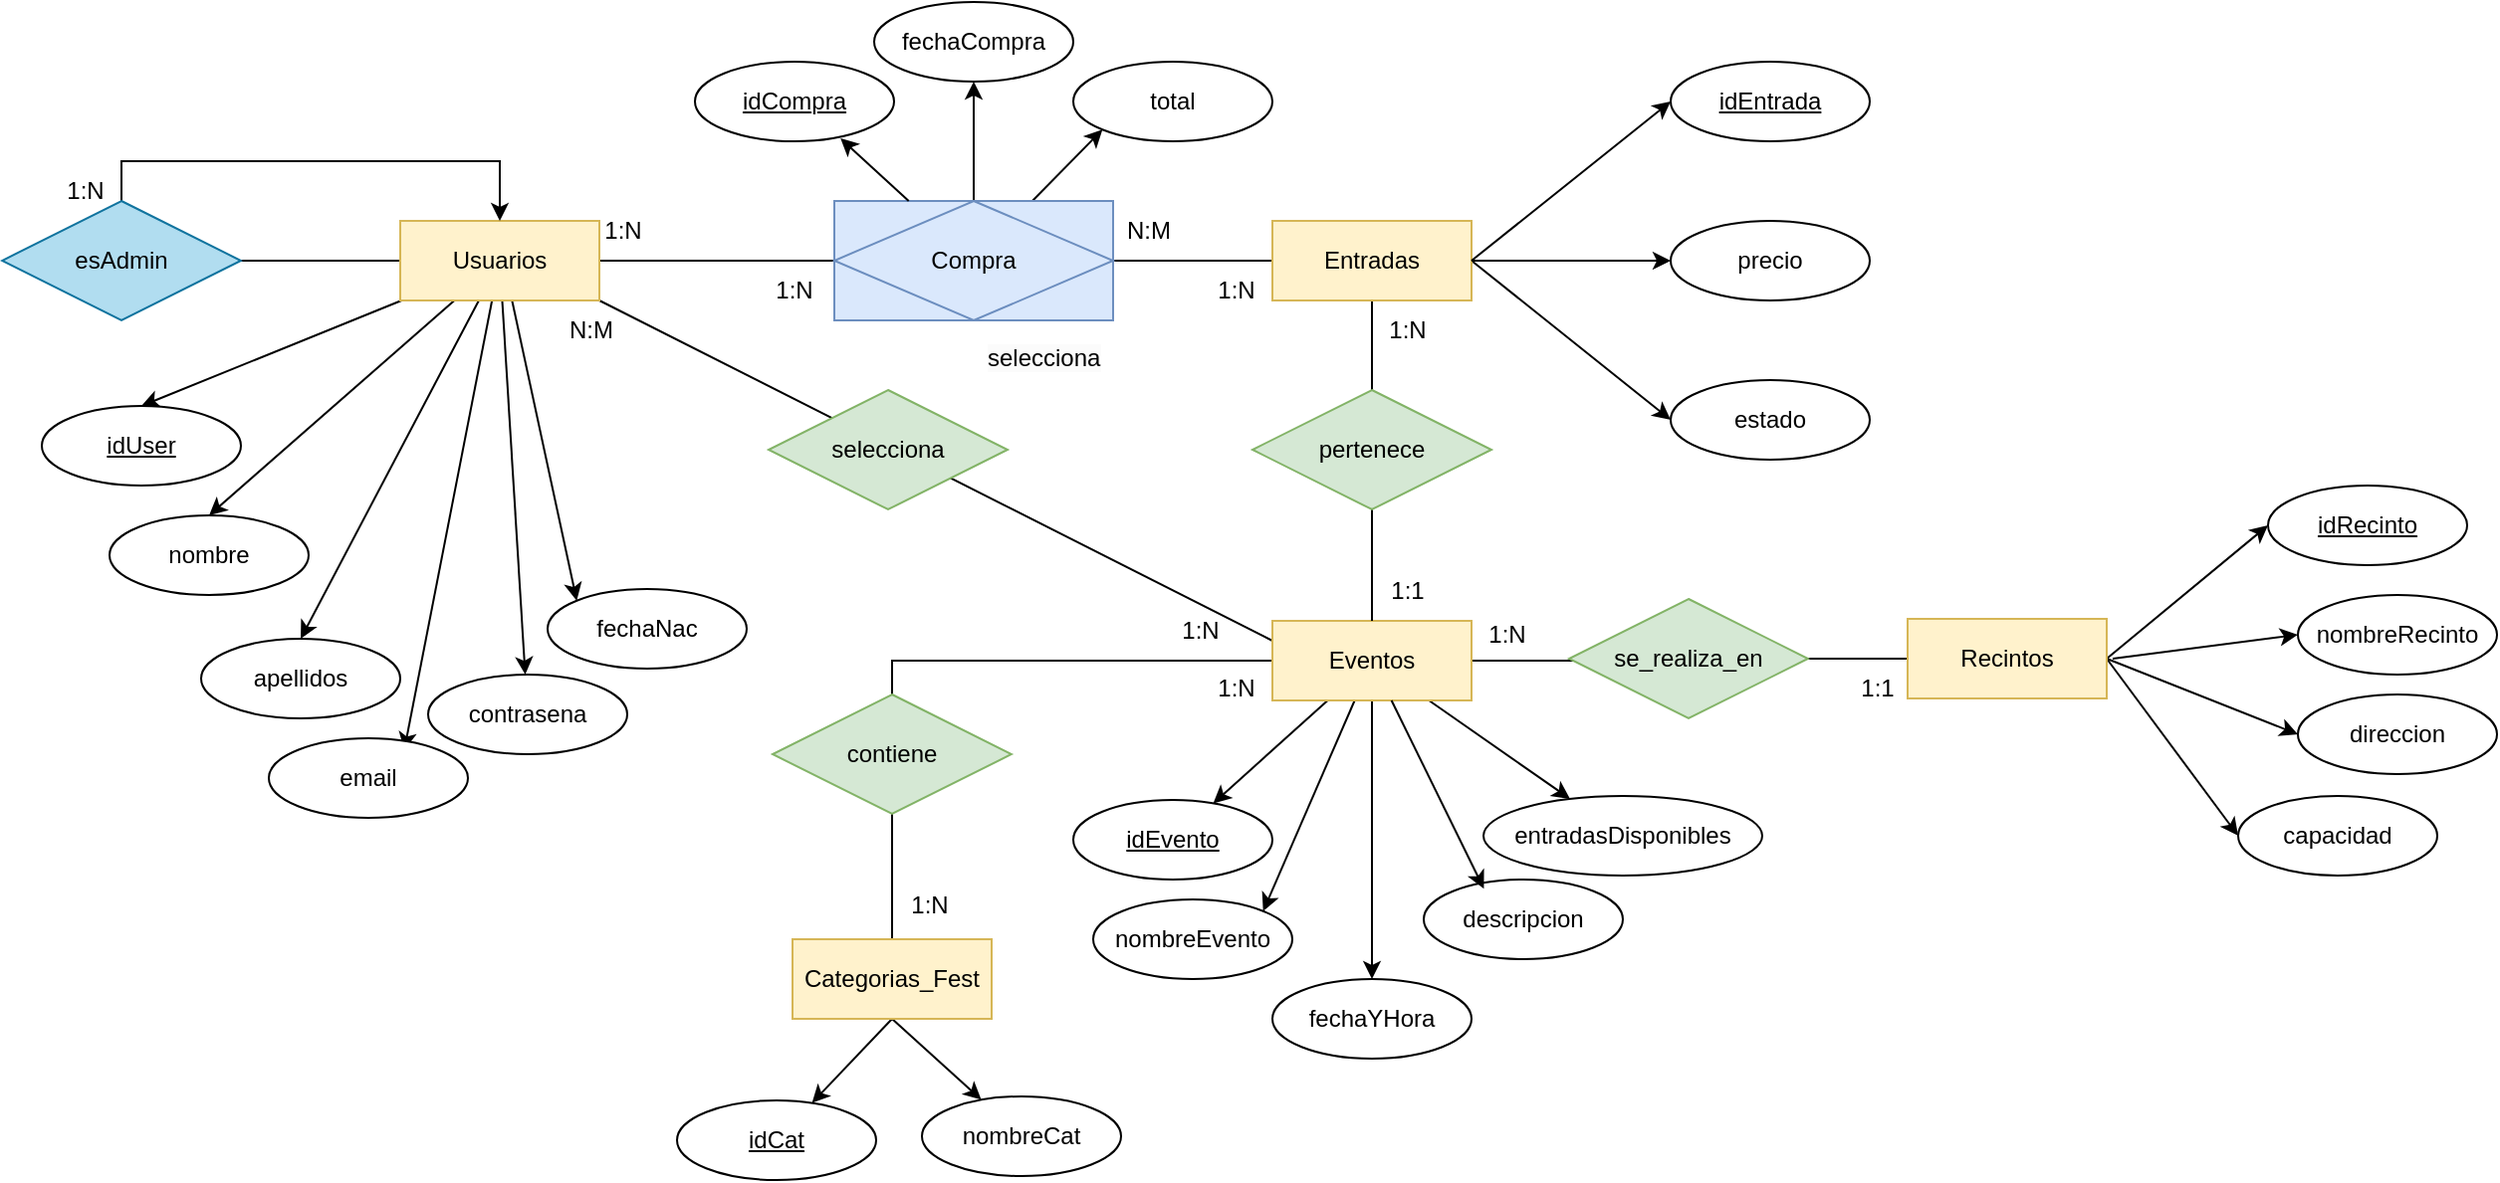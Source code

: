 <mxfile version="26.0.4" pages="2">
  <diagram id="R2lEEEUBdFMjLlhIrx00" name="Modelo ER">
    <mxGraphModel dx="1427" dy="710" grid="1" gridSize="10" guides="1" tooltips="1" connect="1" arrows="1" fold="1" page="1" pageScale="1" pageWidth="850" pageHeight="1100" math="0" shadow="0" extFonts="Permanent Marker^https://fonts.googleapis.com/css?family=Permanent+Marker">
      <root>
        <mxCell id="0" />
        <mxCell id="1" parent="0" />
        <mxCell id="2Hd5dSBNnh-B7o7dvbPN-8" style="rounded=0;orthogonalLoop=1;jettySize=auto;html=1;entryX=0.5;entryY=0;entryDx=0;entryDy=0;" parent="1" source="2Hd5dSBNnh-B7o7dvbPN-1" target="2Hd5dSBNnh-B7o7dvbPN-6" edge="1">
          <mxGeometry relative="1" as="geometry" />
        </mxCell>
        <mxCell id="2Hd5dSBNnh-B7o7dvbPN-10" style="rounded=0;orthogonalLoop=1;jettySize=auto;html=1;entryX=0.5;entryY=0;entryDx=0;entryDy=0;" parent="1" source="2Hd5dSBNnh-B7o7dvbPN-1" target="2Hd5dSBNnh-B7o7dvbPN-9" edge="1">
          <mxGeometry relative="1" as="geometry" />
        </mxCell>
        <mxCell id="2Hd5dSBNnh-B7o7dvbPN-12" style="rounded=0;orthogonalLoop=1;jettySize=auto;html=1;entryX=0.5;entryY=0;entryDx=0;entryDy=0;" parent="1" source="2Hd5dSBNnh-B7o7dvbPN-1" target="2Hd5dSBNnh-B7o7dvbPN-11" edge="1">
          <mxGeometry relative="1" as="geometry" />
        </mxCell>
        <mxCell id="2Hd5dSBNnh-B7o7dvbPN-14" style="rounded=0;orthogonalLoop=1;jettySize=auto;html=1;entryX=0.68;entryY=0.15;entryDx=0;entryDy=0;entryPerimeter=0;" parent="1" source="2Hd5dSBNnh-B7o7dvbPN-1" target="2Hd5dSBNnh-B7o7dvbPN-13" edge="1">
          <mxGeometry relative="1" as="geometry" />
        </mxCell>
        <mxCell id="2Hd5dSBNnh-B7o7dvbPN-16" style="rounded=0;orthogonalLoop=1;jettySize=auto;html=1;" parent="1" source="2Hd5dSBNnh-B7o7dvbPN-1" target="2Hd5dSBNnh-B7o7dvbPN-15" edge="1">
          <mxGeometry relative="1" as="geometry" />
        </mxCell>
        <mxCell id="2Hd5dSBNnh-B7o7dvbPN-18" style="edgeStyle=orthogonalEdgeStyle;rounded=0;orthogonalLoop=1;jettySize=auto;html=1;entryX=1;entryY=0.5;entryDx=0;entryDy=0;endArrow=none;endFill=0;" parent="1" source="2Hd5dSBNnh-B7o7dvbPN-1" target="2Hd5dSBNnh-B7o7dvbPN-17" edge="1">
          <mxGeometry relative="1" as="geometry" />
        </mxCell>
        <mxCell id="2Hd5dSBNnh-B7o7dvbPN-25" style="rounded=0;orthogonalLoop=1;jettySize=auto;html=1;entryX=0;entryY=0;entryDx=0;entryDy=0;" parent="1" target="2Hd5dSBNnh-B7o7dvbPN-24" edge="1">
          <mxGeometry relative="1" as="geometry">
            <mxPoint x="290" y="190" as="sourcePoint" />
          </mxGeometry>
        </mxCell>
        <mxCell id="2Hd5dSBNnh-B7o7dvbPN-54" style="edgeStyle=orthogonalEdgeStyle;rounded=0;orthogonalLoop=1;jettySize=auto;html=1;entryX=0;entryY=0.5;entryDx=0;entryDy=0;endArrow=none;endFill=0;" parent="1" source="2Hd5dSBNnh-B7o7dvbPN-1" target="2Hd5dSBNnh-B7o7dvbPN-50" edge="1">
          <mxGeometry relative="1" as="geometry" />
        </mxCell>
        <mxCell id="2Hd5dSBNnh-B7o7dvbPN-93" style="rounded=0;orthogonalLoop=1;jettySize=auto;html=1;entryX=0;entryY=0.25;entryDx=0;entryDy=0;exitX=1;exitY=1;exitDx=0;exitDy=0;endArrow=none;endFill=0;" parent="1" source="2Hd5dSBNnh-B7o7dvbPN-1" target="2Hd5dSBNnh-B7o7dvbPN-2" edge="1">
          <mxGeometry relative="1" as="geometry" />
        </mxCell>
        <mxCell id="2Hd5dSBNnh-B7o7dvbPN-1" value="Usuarios" style="whiteSpace=wrap;html=1;align=center;fillColor=#fff2cc;strokeColor=#d6b656;" parent="1" vertex="1">
          <mxGeometry x="236" y="160" width="100" height="40" as="geometry" />
        </mxCell>
        <mxCell id="2Hd5dSBNnh-B7o7dvbPN-30" style="rounded=0;orthogonalLoop=1;jettySize=auto;html=1;" parent="1" source="2Hd5dSBNnh-B7o7dvbPN-2" target="2Hd5dSBNnh-B7o7dvbPN-20" edge="1">
          <mxGeometry relative="1" as="geometry" />
        </mxCell>
        <mxCell id="2Hd5dSBNnh-B7o7dvbPN-31" style="rounded=0;orthogonalLoop=1;jettySize=auto;html=1;entryX=1;entryY=0;entryDx=0;entryDy=0;" parent="1" source="2Hd5dSBNnh-B7o7dvbPN-2" target="2Hd5dSBNnh-B7o7dvbPN-21" edge="1">
          <mxGeometry relative="1" as="geometry" />
        </mxCell>
        <mxCell id="2Hd5dSBNnh-B7o7dvbPN-32" style="rounded=0;orthogonalLoop=1;jettySize=auto;html=1;" parent="1" source="2Hd5dSBNnh-B7o7dvbPN-2" target="2Hd5dSBNnh-B7o7dvbPN-22" edge="1">
          <mxGeometry relative="1" as="geometry" />
        </mxCell>
        <mxCell id="2Hd5dSBNnh-B7o7dvbPN-35" style="rounded=0;orthogonalLoop=1;jettySize=auto;html=1;" parent="1" source="2Hd5dSBNnh-B7o7dvbPN-2" target="2Hd5dSBNnh-B7o7dvbPN-29" edge="1">
          <mxGeometry relative="1" as="geometry" />
        </mxCell>
        <mxCell id="2Hd5dSBNnh-B7o7dvbPN-68" style="edgeStyle=orthogonalEdgeStyle;rounded=0;orthogonalLoop=1;jettySize=auto;html=1;endArrow=none;endFill=0;" parent="1" source="2Hd5dSBNnh-B7o7dvbPN-2" target="2Hd5dSBNnh-B7o7dvbPN-3" edge="1">
          <mxGeometry relative="1" as="geometry" />
        </mxCell>
        <mxCell id="2Hd5dSBNnh-B7o7dvbPN-71" style="edgeStyle=orthogonalEdgeStyle;rounded=0;orthogonalLoop=1;jettySize=auto;html=1;entryX=0.5;entryY=0;entryDx=0;entryDy=0;endArrow=none;endFill=0;" parent="1" source="2Hd5dSBNnh-B7o7dvbPN-2" target="2Hd5dSBNnh-B7o7dvbPN-70" edge="1">
          <mxGeometry relative="1" as="geometry" />
        </mxCell>
        <mxCell id="2Hd5dSBNnh-B7o7dvbPN-2" value="Eventos" style="whiteSpace=wrap;html=1;align=center;fillColor=#fff2cc;strokeColor=#d6b656;" parent="1" vertex="1">
          <mxGeometry x="674" y="361" width="100" height="40" as="geometry" />
        </mxCell>
        <mxCell id="2Hd5dSBNnh-B7o7dvbPN-64" style="rounded=0;orthogonalLoop=1;jettySize=auto;html=1;entryX=0;entryY=0.5;entryDx=0;entryDy=0;exitX=1;exitY=0.5;exitDx=0;exitDy=0;" parent="1" source="2Hd5dSBNnh-B7o7dvbPN-3" target="2Hd5dSBNnh-B7o7dvbPN-27" edge="1">
          <mxGeometry relative="1" as="geometry">
            <mxPoint x="1096" y="370" as="sourcePoint" />
          </mxGeometry>
        </mxCell>
        <mxCell id="2Hd5dSBNnh-B7o7dvbPN-65" style="rounded=0;orthogonalLoop=1;jettySize=auto;html=1;entryX=0;entryY=0.5;entryDx=0;entryDy=0;" parent="1" target="2Hd5dSBNnh-B7o7dvbPN-61" edge="1">
          <mxGeometry relative="1" as="geometry">
            <mxPoint x="1096" y="380" as="sourcePoint" />
          </mxGeometry>
        </mxCell>
        <mxCell id="2Hd5dSBNnh-B7o7dvbPN-66" style="rounded=0;orthogonalLoop=1;jettySize=auto;html=1;entryX=0;entryY=0.5;entryDx=0;entryDy=0;exitX=1;exitY=0.5;exitDx=0;exitDy=0;" parent="1" source="2Hd5dSBNnh-B7o7dvbPN-3" target="2Hd5dSBNnh-B7o7dvbPN-62" edge="1">
          <mxGeometry relative="1" as="geometry" />
        </mxCell>
        <mxCell id="2Hd5dSBNnh-B7o7dvbPN-67" style="rounded=0;orthogonalLoop=1;jettySize=auto;html=1;entryX=0;entryY=0.5;entryDx=0;entryDy=0;exitX=1;exitY=0.5;exitDx=0;exitDy=0;" parent="1" source="2Hd5dSBNnh-B7o7dvbPN-3" target="2Hd5dSBNnh-B7o7dvbPN-63" edge="1">
          <mxGeometry relative="1" as="geometry" />
        </mxCell>
        <mxCell id="2Hd5dSBNnh-B7o7dvbPN-3" value="Recintos" style="whiteSpace=wrap;html=1;align=center;fillColor=#fff2cc;strokeColor=#d6b656;" parent="1" vertex="1">
          <mxGeometry x="993" y="360" width="100" height="40" as="geometry" />
        </mxCell>
        <mxCell id="2Hd5dSBNnh-B7o7dvbPN-6" value="idUser" style="ellipse;whiteSpace=wrap;html=1;align=center;fontStyle=4;" parent="1" vertex="1">
          <mxGeometry x="56" y="253" width="100" height="40" as="geometry" />
        </mxCell>
        <mxCell id="2Hd5dSBNnh-B7o7dvbPN-9" value="nombre" style="ellipse;whiteSpace=wrap;html=1;align=center;" parent="1" vertex="1">
          <mxGeometry x="90" y="308" width="100" height="40" as="geometry" />
        </mxCell>
        <mxCell id="2Hd5dSBNnh-B7o7dvbPN-11" value="apellidos" style="ellipse;whiteSpace=wrap;html=1;align=center;" parent="1" vertex="1">
          <mxGeometry x="136" y="370" width="100" height="40" as="geometry" />
        </mxCell>
        <mxCell id="2Hd5dSBNnh-B7o7dvbPN-13" value="email" style="ellipse;whiteSpace=wrap;html=1;align=center;" parent="1" vertex="1">
          <mxGeometry x="170" y="420" width="100" height="40" as="geometry" />
        </mxCell>
        <mxCell id="2Hd5dSBNnh-B7o7dvbPN-15" value="contrasena" style="ellipse;whiteSpace=wrap;html=1;align=center;" parent="1" vertex="1">
          <mxGeometry x="250" y="388" width="100" height="40" as="geometry" />
        </mxCell>
        <mxCell id="2Hd5dSBNnh-B7o7dvbPN-19" style="edgeStyle=orthogonalEdgeStyle;rounded=0;orthogonalLoop=1;jettySize=auto;html=1;entryX=0.5;entryY=0;entryDx=0;entryDy=0;" parent="1" source="2Hd5dSBNnh-B7o7dvbPN-17" target="2Hd5dSBNnh-B7o7dvbPN-1" edge="1">
          <mxGeometry relative="1" as="geometry">
            <Array as="points">
              <mxPoint x="96" y="130" />
              <mxPoint x="286" y="130" />
            </Array>
          </mxGeometry>
        </mxCell>
        <mxCell id="2Hd5dSBNnh-B7o7dvbPN-17" value="esAdmin" style="shape=rhombus;perimeter=rhombusPerimeter;whiteSpace=wrap;html=1;align=center;fillColor=#b1ddf0;strokeColor=#10739e;" parent="1" vertex="1">
          <mxGeometry x="36" y="150" width="120" height="60" as="geometry" />
        </mxCell>
        <mxCell id="2Hd5dSBNnh-B7o7dvbPN-20" value="idEvento" style="ellipse;whiteSpace=wrap;html=1;align=center;fontStyle=4;" parent="1" vertex="1">
          <mxGeometry x="574" y="451" width="100" height="40" as="geometry" />
        </mxCell>
        <mxCell id="2Hd5dSBNnh-B7o7dvbPN-21" value="nombreEvento" style="ellipse;whiteSpace=wrap;html=1;align=center;" parent="1" vertex="1">
          <mxGeometry x="584" y="501" width="100" height="40" as="geometry" />
        </mxCell>
        <mxCell id="2Hd5dSBNnh-B7o7dvbPN-22" value="fechaYHora" style="ellipse;whiteSpace=wrap;html=1;align=center;" parent="1" vertex="1">
          <mxGeometry x="674" y="541" width="100" height="40" as="geometry" />
        </mxCell>
        <mxCell id="2Hd5dSBNnh-B7o7dvbPN-23" value="descripcion" style="ellipse;whiteSpace=wrap;html=1;align=center;" parent="1" vertex="1">
          <mxGeometry x="750" y="491" width="100" height="40" as="geometry" />
        </mxCell>
        <mxCell id="2Hd5dSBNnh-B7o7dvbPN-24" value="fechaNac" style="ellipse;whiteSpace=wrap;html=1;align=center;" parent="1" vertex="1">
          <mxGeometry x="310" y="345" width="100" height="40" as="geometry" />
        </mxCell>
        <mxCell id="2Hd5dSBNnh-B7o7dvbPN-27" value="idRecinto" style="ellipse;whiteSpace=wrap;html=1;align=center;fontStyle=4;" parent="1" vertex="1">
          <mxGeometry x="1174" y="293" width="100" height="40" as="geometry" />
        </mxCell>
        <mxCell id="2Hd5dSBNnh-B7o7dvbPN-29" value="entradasDisponibles" style="ellipse;whiteSpace=wrap;html=1;align=center;" parent="1" vertex="1">
          <mxGeometry x="780" y="449" width="140" height="40" as="geometry" />
        </mxCell>
        <mxCell id="2Hd5dSBNnh-B7o7dvbPN-33" style="rounded=0;orthogonalLoop=1;jettySize=auto;html=1;entryX=0.302;entryY=0.115;entryDx=0;entryDy=0;entryPerimeter=0;" parent="1" source="2Hd5dSBNnh-B7o7dvbPN-2" target="2Hd5dSBNnh-B7o7dvbPN-23" edge="1">
          <mxGeometry relative="1" as="geometry">
            <mxPoint x="769" y="531" as="targetPoint" />
          </mxGeometry>
        </mxCell>
        <mxCell id="2Hd5dSBNnh-B7o7dvbPN-41" value="idCompra" style="ellipse;whiteSpace=wrap;html=1;align=center;fontStyle=4;" parent="1" vertex="1">
          <mxGeometry x="384" y="80" width="100" height="40" as="geometry" />
        </mxCell>
        <mxCell id="2Hd5dSBNnh-B7o7dvbPN-42" value="fechaCompra" style="ellipse;whiteSpace=wrap;html=1;align=center;" parent="1" vertex="1">
          <mxGeometry x="474" y="50" width="100" height="40" as="geometry" />
        </mxCell>
        <mxCell id="2Hd5dSBNnh-B7o7dvbPN-43" value="total" style="ellipse;whiteSpace=wrap;html=1;align=center;" parent="1" vertex="1">
          <mxGeometry x="574" y="80" width="100" height="40" as="geometry" />
        </mxCell>
        <mxCell id="2Hd5dSBNnh-B7o7dvbPN-77" style="rounded=0;orthogonalLoop=1;jettySize=auto;html=1;entryX=0.5;entryY=1;entryDx=0;entryDy=0;" parent="1" source="2Hd5dSBNnh-B7o7dvbPN-44" target="2Hd5dSBNnh-B7o7dvbPN-42" edge="1">
          <mxGeometry relative="1" as="geometry" />
        </mxCell>
        <mxCell id="2Hd5dSBNnh-B7o7dvbPN-78" style="rounded=0;orthogonalLoop=1;jettySize=auto;html=1;entryX=0;entryY=1;entryDx=0;entryDy=0;" parent="1" source="2Hd5dSBNnh-B7o7dvbPN-44" target="2Hd5dSBNnh-B7o7dvbPN-43" edge="1">
          <mxGeometry relative="1" as="geometry" />
        </mxCell>
        <mxCell id="2Hd5dSBNnh-B7o7dvbPN-44" value="Compra" style="shape=associativeEntity;whiteSpace=wrap;html=1;align=center;fillColor=#dae8fc;strokeColor=#6c8ebf;" parent="1" vertex="1">
          <mxGeometry x="454" y="150" width="140" height="60" as="geometry" />
        </mxCell>
        <mxCell id="2Hd5dSBNnh-B7o7dvbPN-49" value="&lt;span style=&quot;color: rgb(0, 0, 0); font-family: Helvetica; font-size: 12px; font-style: normal; font-variant-ligatures: normal; font-variant-caps: normal; font-weight: 400; letter-spacing: normal; orphans: 2; text-align: center; text-indent: 0px; text-transform: none; widows: 2; word-spacing: 0px; -webkit-text-stroke-width: 0px; white-space: normal; background-color: rgb(251, 251, 251); text-decoration-thickness: initial; text-decoration-style: initial; text-decoration-color: initial; display: inline !important; float: none;&quot;&gt;selecciona&lt;/span&gt;" style="text;whiteSpace=wrap;html=1;" parent="1" vertex="1">
          <mxGeometry x="529" y="215" width="70" height="30" as="geometry" />
        </mxCell>
        <mxCell id="2Hd5dSBNnh-B7o7dvbPN-57" style="rounded=0;orthogonalLoop=1;jettySize=auto;html=1;exitX=1;exitY=0.5;exitDx=0;exitDy=0;entryX=0;entryY=0.5;entryDx=0;entryDy=0;" parent="1" source="2Hd5dSBNnh-B7o7dvbPN-50" target="2Hd5dSBNnh-B7o7dvbPN-53" edge="1">
          <mxGeometry relative="1" as="geometry" />
        </mxCell>
        <mxCell id="2Hd5dSBNnh-B7o7dvbPN-59" style="rounded=0;orthogonalLoop=1;jettySize=auto;html=1;entryX=0.5;entryY=0;entryDx=0;entryDy=0;endArrow=none;endFill=0;" parent="1" source="2Hd5dSBNnh-B7o7dvbPN-50" target="2Hd5dSBNnh-B7o7dvbPN-2" edge="1">
          <mxGeometry relative="1" as="geometry" />
        </mxCell>
        <mxCell id="2Hd5dSBNnh-B7o7dvbPN-50" value="Entradas" style="whiteSpace=wrap;html=1;align=center;fillColor=#fff2cc;strokeColor=#d6b656;" parent="1" vertex="1">
          <mxGeometry x="674" y="160" width="100" height="40" as="geometry" />
        </mxCell>
        <mxCell id="2Hd5dSBNnh-B7o7dvbPN-51" value="idEntrada" style="ellipse;whiteSpace=wrap;html=1;align=center;fontStyle=4;" parent="1" vertex="1">
          <mxGeometry x="874" y="80" width="100" height="40" as="geometry" />
        </mxCell>
        <mxCell id="2Hd5dSBNnh-B7o7dvbPN-52" value="precio" style="ellipse;whiteSpace=wrap;html=1;align=center;" parent="1" vertex="1">
          <mxGeometry x="874" y="160" width="100" height="40" as="geometry" />
        </mxCell>
        <mxCell id="2Hd5dSBNnh-B7o7dvbPN-53" value="estado" style="ellipse;whiteSpace=wrap;html=1;align=center;" parent="1" vertex="1">
          <mxGeometry x="874" y="240" width="100" height="40" as="geometry" />
        </mxCell>
        <mxCell id="2Hd5dSBNnh-B7o7dvbPN-55" style="rounded=0;orthogonalLoop=1;jettySize=auto;html=1;entryX=0;entryY=0.5;entryDx=0;entryDy=0;" parent="1" target="2Hd5dSBNnh-B7o7dvbPN-51" edge="1">
          <mxGeometry relative="1" as="geometry">
            <mxPoint x="774" y="180" as="sourcePoint" />
          </mxGeometry>
        </mxCell>
        <mxCell id="2Hd5dSBNnh-B7o7dvbPN-56" style="rounded=0;orthogonalLoop=1;jettySize=auto;html=1;entryX=0;entryY=0.5;entryDx=0;entryDy=0;" parent="1" source="2Hd5dSBNnh-B7o7dvbPN-50" target="2Hd5dSBNnh-B7o7dvbPN-52" edge="1">
          <mxGeometry relative="1" as="geometry" />
        </mxCell>
        <mxCell id="2Hd5dSBNnh-B7o7dvbPN-58" value="pertenece" style="shape=rhombus;perimeter=rhombusPerimeter;whiteSpace=wrap;html=1;align=center;fillColor=#d5e8d4;strokeColor=#82b366;" parent="1" vertex="1">
          <mxGeometry x="664" y="245" width="120" height="60" as="geometry" />
        </mxCell>
        <mxCell id="2Hd5dSBNnh-B7o7dvbPN-60" value="se_realiza_en" style="shape=rhombus;perimeter=rhombusPerimeter;whiteSpace=wrap;html=1;align=center;fillColor=#d5e8d4;strokeColor=#82b366;" parent="1" vertex="1">
          <mxGeometry x="823" y="350" width="120" height="60" as="geometry" />
        </mxCell>
        <mxCell id="2Hd5dSBNnh-B7o7dvbPN-61" value="nombreRecinto" style="ellipse;whiteSpace=wrap;html=1;align=center;" parent="1" vertex="1">
          <mxGeometry x="1189" y="348" width="100" height="40" as="geometry" />
        </mxCell>
        <mxCell id="2Hd5dSBNnh-B7o7dvbPN-62" value="direccion" style="ellipse;whiteSpace=wrap;html=1;align=center;" parent="1" vertex="1">
          <mxGeometry x="1189" y="398" width="100" height="40" as="geometry" />
        </mxCell>
        <mxCell id="2Hd5dSBNnh-B7o7dvbPN-63" value="capacidad" style="ellipse;whiteSpace=wrap;html=1;align=center;" parent="1" vertex="1">
          <mxGeometry x="1159" y="449" width="100" height="40" as="geometry" />
        </mxCell>
        <mxCell id="2Hd5dSBNnh-B7o7dvbPN-69" value="contiene" style="shape=rhombus;perimeter=rhombusPerimeter;whiteSpace=wrap;html=1;align=center;fillColor=#d5e8d4;strokeColor=#82b366;" parent="1" vertex="1">
          <mxGeometry x="423" y="398" width="120" height="60" as="geometry" />
        </mxCell>
        <mxCell id="2Hd5dSBNnh-B7o7dvbPN-74" style="rounded=0;orthogonalLoop=1;jettySize=auto;html=1;exitX=0.5;exitY=1;exitDx=0;exitDy=0;" parent="1" source="2Hd5dSBNnh-B7o7dvbPN-70" target="2Hd5dSBNnh-B7o7dvbPN-72" edge="1">
          <mxGeometry relative="1" as="geometry" />
        </mxCell>
        <mxCell id="2Hd5dSBNnh-B7o7dvbPN-75" style="rounded=0;orthogonalLoop=1;jettySize=auto;html=1;exitX=0.5;exitY=1;exitDx=0;exitDy=0;" parent="1" source="2Hd5dSBNnh-B7o7dvbPN-70" target="2Hd5dSBNnh-B7o7dvbPN-73" edge="1">
          <mxGeometry relative="1" as="geometry" />
        </mxCell>
        <mxCell id="2Hd5dSBNnh-B7o7dvbPN-70" value="Categorias_Fest" style="whiteSpace=wrap;html=1;align=center;fillColor=#fff2cc;strokeColor=#d6b656;" parent="1" vertex="1">
          <mxGeometry x="433" y="521" width="100" height="40" as="geometry" />
        </mxCell>
        <mxCell id="2Hd5dSBNnh-B7o7dvbPN-72" value="idCat" style="ellipse;whiteSpace=wrap;html=1;align=center;fontStyle=4;" parent="1" vertex="1">
          <mxGeometry x="375" y="602" width="100" height="40" as="geometry" />
        </mxCell>
        <mxCell id="2Hd5dSBNnh-B7o7dvbPN-73" value="nombreCat" style="ellipse;whiteSpace=wrap;html=1;align=center;" parent="1" vertex="1">
          <mxGeometry x="498" y="600" width="100" height="40" as="geometry" />
        </mxCell>
        <mxCell id="2Hd5dSBNnh-B7o7dvbPN-76" style="rounded=0;orthogonalLoop=1;jettySize=auto;html=1;entryX=0.731;entryY=0.963;entryDx=0;entryDy=0;entryPerimeter=0;" parent="1" source="2Hd5dSBNnh-B7o7dvbPN-44" target="2Hd5dSBNnh-B7o7dvbPN-41" edge="1">
          <mxGeometry relative="1" as="geometry" />
        </mxCell>
        <mxCell id="2Hd5dSBNnh-B7o7dvbPN-83" value="1:N" style="text;html=1;align=center;verticalAlign=middle;whiteSpace=wrap;rounded=0;" parent="1" vertex="1">
          <mxGeometry x="416" y="180" width="36" height="30" as="geometry" />
        </mxCell>
        <mxCell id="2Hd5dSBNnh-B7o7dvbPN-84" value="1:N" style="text;html=1;align=center;verticalAlign=middle;whiteSpace=wrap;rounded=0;" parent="1" vertex="1">
          <mxGeometry x="638" y="180" width="36" height="30" as="geometry" />
        </mxCell>
        <mxCell id="2Hd5dSBNnh-B7o7dvbPN-85" value="1:1" style="text;html=1;align=center;verticalAlign=middle;whiteSpace=wrap;rounded=0;" parent="1" vertex="1">
          <mxGeometry x="960" y="380" width="36" height="30" as="geometry" />
        </mxCell>
        <mxCell id="2Hd5dSBNnh-B7o7dvbPN-86" value="1:N" style="text;html=1;align=center;verticalAlign=middle;whiteSpace=wrap;rounded=0;" parent="1" vertex="1">
          <mxGeometry x="330" y="150" width="36" height="30" as="geometry" />
        </mxCell>
        <mxCell id="2Hd5dSBNnh-B7o7dvbPN-88" value="N:M" style="text;html=1;align=center;verticalAlign=middle;whiteSpace=wrap;rounded=0;" parent="1" vertex="1">
          <mxGeometry x="594" y="150" width="36" height="30" as="geometry" />
        </mxCell>
        <mxCell id="2Hd5dSBNnh-B7o7dvbPN-89" value="1:N" style="text;html=1;align=center;verticalAlign=middle;whiteSpace=wrap;rounded=0;" parent="1" vertex="1">
          <mxGeometry x="774" y="353" width="36" height="30" as="geometry" />
        </mxCell>
        <mxCell id="2Hd5dSBNnh-B7o7dvbPN-90" value="1:N" style="text;html=1;align=center;verticalAlign=middle;whiteSpace=wrap;rounded=0;" parent="1" vertex="1">
          <mxGeometry x="484" y="489" width="36" height="30" as="geometry" />
        </mxCell>
        <mxCell id="2Hd5dSBNnh-B7o7dvbPN-91" value="1:N" style="text;html=1;align=center;verticalAlign=middle;whiteSpace=wrap;rounded=0;" parent="1" vertex="1">
          <mxGeometry x="638" y="380" width="36" height="30" as="geometry" />
        </mxCell>
        <mxCell id="2Hd5dSBNnh-B7o7dvbPN-92" value="selecciona" style="shape=rhombus;perimeter=rhombusPerimeter;whiteSpace=wrap;html=1;align=center;fillColor=#d5e8d4;strokeColor=#82b366;" parent="1" vertex="1">
          <mxGeometry x="421" y="245" width="120" height="60" as="geometry" />
        </mxCell>
        <mxCell id="2Hd5dSBNnh-B7o7dvbPN-94" value="1:N" style="text;html=1;align=center;verticalAlign=middle;whiteSpace=wrap;rounded=0;" parent="1" vertex="1">
          <mxGeometry x="620" y="351" width="36" height="30" as="geometry" />
        </mxCell>
        <mxCell id="2Hd5dSBNnh-B7o7dvbPN-95" value="N:M" style="text;html=1;align=center;verticalAlign=middle;whiteSpace=wrap;rounded=0;" parent="1" vertex="1">
          <mxGeometry x="314" y="200" width="36" height="30" as="geometry" />
        </mxCell>
        <mxCell id="2Hd5dSBNnh-B7o7dvbPN-96" value="1:N" style="text;html=1;align=center;verticalAlign=middle;whiteSpace=wrap;rounded=0;" parent="1" vertex="1">
          <mxGeometry x="724" y="200" width="36" height="30" as="geometry" />
        </mxCell>
        <mxCell id="2Hd5dSBNnh-B7o7dvbPN-97" value="1:1" style="text;html=1;align=center;verticalAlign=middle;whiteSpace=wrap;rounded=0;" parent="1" vertex="1">
          <mxGeometry x="724" y="331" width="36" height="30" as="geometry" />
        </mxCell>
        <mxCell id="2Hd5dSBNnh-B7o7dvbPN-98" value="1:N" style="text;html=1;align=center;verticalAlign=middle;whiteSpace=wrap;rounded=0;" parent="1" vertex="1">
          <mxGeometry x="60" y="130" width="36" height="30" as="geometry" />
        </mxCell>
      </root>
    </mxGraphModel>
  </diagram>
  <diagram id="12dMMEshftA1DnY-5qxP" name="Modelo Relacional">
    <mxGraphModel dx="1427" dy="1972" grid="1" gridSize="10" guides="1" tooltips="1" connect="1" arrows="1" fold="1" page="1" pageScale="1" pageWidth="827" pageHeight="1169" math="0" shadow="0">
      <root>
        <mxCell id="0" />
        <mxCell id="1" parent="0" />
        <mxCell id="_MgLRjoX1LVPQzvJDUq3-1" value="Usuarios" style="shape=table;startSize=30;container=1;collapsible=1;childLayout=tableLayout;fixedRows=1;rowLines=0;fontStyle=1;align=center;resizeLast=1;html=1;fillColor=#fff2cc;strokeColor=#d6b656;" vertex="1" parent="1">
          <mxGeometry x="40" y="40" width="240" height="240" as="geometry" />
        </mxCell>
        <mxCell id="_MgLRjoX1LVPQzvJDUq3-2" value="" style="shape=tableRow;horizontal=0;startSize=0;swimlaneHead=0;swimlaneBody=0;fillColor=none;collapsible=0;dropTarget=0;points=[[0,0.5],[1,0.5]];portConstraint=eastwest;top=0;left=0;right=0;bottom=1;" vertex="1" parent="_MgLRjoX1LVPQzvJDUq3-1">
          <mxGeometry y="30" width="240" height="30" as="geometry" />
        </mxCell>
        <mxCell id="_MgLRjoX1LVPQzvJDUq3-3" value="PK" style="shape=partialRectangle;connectable=0;fillColor=none;top=0;left=0;bottom=0;right=0;fontStyle=1;overflow=hidden;whiteSpace=wrap;html=1;" vertex="1" parent="_MgLRjoX1LVPQzvJDUq3-2">
          <mxGeometry width="30" height="30" as="geometry">
            <mxRectangle width="30" height="30" as="alternateBounds" />
          </mxGeometry>
        </mxCell>
        <mxCell id="_MgLRjoX1LVPQzvJDUq3-4" value="idUser&amp;nbsp;(int autoincrement)" style="shape=partialRectangle;connectable=0;fillColor=none;top=0;left=0;bottom=0;right=0;align=left;spacingLeft=6;fontStyle=5;overflow=hidden;whiteSpace=wrap;html=1;" vertex="1" parent="_MgLRjoX1LVPQzvJDUq3-2">
          <mxGeometry x="30" width="210" height="30" as="geometry">
            <mxRectangle width="210" height="30" as="alternateBounds" />
          </mxGeometry>
        </mxCell>
        <mxCell id="_MgLRjoX1LVPQzvJDUq3-5" value="" style="shape=tableRow;horizontal=0;startSize=0;swimlaneHead=0;swimlaneBody=0;fillColor=none;collapsible=0;dropTarget=0;points=[[0,0.5],[1,0.5]];portConstraint=eastwest;top=0;left=0;right=0;bottom=0;" vertex="1" parent="_MgLRjoX1LVPQzvJDUq3-1">
          <mxGeometry y="60" width="240" height="30" as="geometry" />
        </mxCell>
        <mxCell id="_MgLRjoX1LVPQzvJDUq3-6" value="" style="shape=partialRectangle;connectable=0;fillColor=none;top=0;left=0;bottom=0;right=0;editable=1;overflow=hidden;whiteSpace=wrap;html=1;" vertex="1" parent="_MgLRjoX1LVPQzvJDUq3-5">
          <mxGeometry width="30" height="30" as="geometry">
            <mxRectangle width="30" height="30" as="alternateBounds" />
          </mxGeometry>
        </mxCell>
        <mxCell id="_MgLRjoX1LVPQzvJDUq3-7" value="nombre (varchar 100 not null)" style="shape=partialRectangle;connectable=0;fillColor=none;top=0;left=0;bottom=0;right=0;align=left;spacingLeft=6;overflow=hidden;whiteSpace=wrap;html=1;" vertex="1" parent="_MgLRjoX1LVPQzvJDUq3-5">
          <mxGeometry x="30" width="210" height="30" as="geometry">
            <mxRectangle width="210" height="30" as="alternateBounds" />
          </mxGeometry>
        </mxCell>
        <mxCell id="_MgLRjoX1LVPQzvJDUq3-8" value="" style="shape=tableRow;horizontal=0;startSize=0;swimlaneHead=0;swimlaneBody=0;fillColor=none;collapsible=0;dropTarget=0;points=[[0,0.5],[1,0.5]];portConstraint=eastwest;top=0;left=0;right=0;bottom=0;" vertex="1" parent="_MgLRjoX1LVPQzvJDUq3-1">
          <mxGeometry y="90" width="240" height="30" as="geometry" />
        </mxCell>
        <mxCell id="_MgLRjoX1LVPQzvJDUq3-9" value="" style="shape=partialRectangle;connectable=0;fillColor=none;top=0;left=0;bottom=0;right=0;editable=1;overflow=hidden;whiteSpace=wrap;html=1;" vertex="1" parent="_MgLRjoX1LVPQzvJDUq3-8">
          <mxGeometry width="30" height="30" as="geometry">
            <mxRectangle width="30" height="30" as="alternateBounds" />
          </mxGeometry>
        </mxCell>
        <mxCell id="_MgLRjoX1LVPQzvJDUq3-10" value="apellidos (varchar 100 not null)" style="shape=partialRectangle;connectable=0;fillColor=none;top=0;left=0;bottom=0;right=0;align=left;spacingLeft=6;overflow=hidden;whiteSpace=wrap;html=1;" vertex="1" parent="_MgLRjoX1LVPQzvJDUq3-8">
          <mxGeometry x="30" width="210" height="30" as="geometry">
            <mxRectangle width="210" height="30" as="alternateBounds" />
          </mxGeometry>
        </mxCell>
        <mxCell id="_MgLRjoX1LVPQzvJDUq3-11" value="" style="shape=tableRow;horizontal=0;startSize=0;swimlaneHead=0;swimlaneBody=0;fillColor=none;collapsible=0;dropTarget=0;points=[[0,0.5],[1,0.5]];portConstraint=eastwest;top=0;left=0;right=0;bottom=0;" vertex="1" parent="_MgLRjoX1LVPQzvJDUq3-1">
          <mxGeometry y="120" width="240" height="30" as="geometry" />
        </mxCell>
        <mxCell id="_MgLRjoX1LVPQzvJDUq3-12" value="" style="shape=partialRectangle;connectable=0;fillColor=none;top=0;left=0;bottom=0;right=0;editable=1;overflow=hidden;whiteSpace=wrap;html=1;" vertex="1" parent="_MgLRjoX1LVPQzvJDUq3-11">
          <mxGeometry width="30" height="30" as="geometry">
            <mxRectangle width="30" height="30" as="alternateBounds" />
          </mxGeometry>
        </mxCell>
        <mxCell id="_MgLRjoX1LVPQzvJDUq3-13" value="email (varchar 150 unique not null)" style="shape=partialRectangle;connectable=0;fillColor=none;top=0;left=0;bottom=0;right=0;align=left;spacingLeft=6;overflow=hidden;whiteSpace=wrap;html=1;" vertex="1" parent="_MgLRjoX1LVPQzvJDUq3-11">
          <mxGeometry x="30" width="210" height="30" as="geometry">
            <mxRectangle width="210" height="30" as="alternateBounds" />
          </mxGeometry>
        </mxCell>
        <mxCell id="mvhtBZhnZjozgR3UMWTf-1" value="" style="shape=tableRow;horizontal=0;startSize=0;swimlaneHead=0;swimlaneBody=0;fillColor=none;collapsible=0;dropTarget=0;points=[[0,0.5],[1,0.5]];portConstraint=eastwest;top=0;left=0;right=0;bottom=0;" vertex="1" parent="_MgLRjoX1LVPQzvJDUq3-1">
          <mxGeometry y="150" width="240" height="30" as="geometry" />
        </mxCell>
        <mxCell id="mvhtBZhnZjozgR3UMWTf-2" value="" style="shape=partialRectangle;connectable=0;fillColor=none;top=0;left=0;bottom=0;right=0;editable=1;overflow=hidden;whiteSpace=wrap;html=1;" vertex="1" parent="mvhtBZhnZjozgR3UMWTf-1">
          <mxGeometry width="30" height="30" as="geometry">
            <mxRectangle width="30" height="30" as="alternateBounds" />
          </mxGeometry>
        </mxCell>
        <mxCell id="mvhtBZhnZjozgR3UMWTf-3" value="contraseña (varchar 255 not null, check 6-20 caracteres con números y signos)" style="shape=partialRectangle;connectable=0;fillColor=none;top=0;left=0;bottom=0;right=0;align=left;spacingLeft=6;overflow=hidden;whiteSpace=wrap;html=1;" vertex="1" parent="mvhtBZhnZjozgR3UMWTf-1">
          <mxGeometry x="30" width="210" height="30" as="geometry">
            <mxRectangle width="210" height="30" as="alternateBounds" />
          </mxGeometry>
        </mxCell>
        <mxCell id="mvhtBZhnZjozgR3UMWTf-7" value="" style="shape=tableRow;horizontal=0;startSize=0;swimlaneHead=0;swimlaneBody=0;fillColor=none;collapsible=0;dropTarget=0;points=[[0,0.5],[1,0.5]];portConstraint=eastwest;top=0;left=0;right=0;bottom=0;" vertex="1" parent="_MgLRjoX1LVPQzvJDUq3-1">
          <mxGeometry y="180" width="240" height="30" as="geometry" />
        </mxCell>
        <mxCell id="mvhtBZhnZjozgR3UMWTf-8" value="" style="shape=partialRectangle;connectable=0;fillColor=none;top=0;left=0;bottom=0;right=0;editable=1;overflow=hidden;whiteSpace=wrap;html=1;" vertex="1" parent="mvhtBZhnZjozgR3UMWTf-7">
          <mxGeometry width="30" height="30" as="geometry">
            <mxRectangle width="30" height="30" as="alternateBounds" />
          </mxGeometry>
        </mxCell>
        <mxCell id="mvhtBZhnZjozgR3UMWTf-9" value="fechaNacimiento (date not nul check mayor de 18)" style="shape=partialRectangle;connectable=0;fillColor=none;top=0;left=0;bottom=0;right=0;align=left;spacingLeft=6;overflow=hidden;whiteSpace=wrap;html=1;" vertex="1" parent="mvhtBZhnZjozgR3UMWTf-7">
          <mxGeometry x="30" width="210" height="30" as="geometry">
            <mxRectangle width="210" height="30" as="alternateBounds" />
          </mxGeometry>
        </mxCell>
        <mxCell id="mvhtBZhnZjozgR3UMWTf-10" value="" style="shape=tableRow;horizontal=0;startSize=0;swimlaneHead=0;swimlaneBody=0;fillColor=none;collapsible=0;dropTarget=0;points=[[0,0.5],[1,0.5]];portConstraint=eastwest;top=0;left=0;right=0;bottom=0;" vertex="1" parent="_MgLRjoX1LVPQzvJDUq3-1">
          <mxGeometry y="210" width="240" height="30" as="geometry" />
        </mxCell>
        <mxCell id="mvhtBZhnZjozgR3UMWTf-11" value="" style="shape=partialRectangle;connectable=0;fillColor=none;top=0;left=0;bottom=0;right=0;editable=1;overflow=hidden;whiteSpace=wrap;html=1;" vertex="1" parent="mvhtBZhnZjozgR3UMWTf-10">
          <mxGeometry width="30" height="30" as="geometry">
            <mxRectangle width="30" height="30" as="alternateBounds" />
          </mxGeometry>
        </mxCell>
        <mxCell id="mvhtBZhnZjozgR3UMWTf-12" value="esAdmin (boolean default false)" style="shape=partialRectangle;connectable=0;fillColor=none;top=0;left=0;bottom=0;right=0;align=left;spacingLeft=6;overflow=hidden;whiteSpace=wrap;html=1;" vertex="1" parent="mvhtBZhnZjozgR3UMWTf-10">
          <mxGeometry x="30" width="210" height="30" as="geometry">
            <mxRectangle width="210" height="30" as="alternateBounds" />
          </mxGeometry>
        </mxCell>
        <mxCell id="mvhtBZhnZjozgR3UMWTf-13" style="edgeStyle=orthogonalEdgeStyle;rounded=0;orthogonalLoop=1;jettySize=auto;html=1;entryX=0;entryY=0.5;entryDx=0;entryDy=0;endArrow=ERoneToMany;endFill=0;startArrow=ERmandOne;startFill=0;" edge="1" parent="1" source="mvhtBZhnZjozgR3UMWTf-10" target="_MgLRjoX1LVPQzvJDUq3-2">
          <mxGeometry relative="1" as="geometry">
            <Array as="points">
              <mxPoint x="10" y="265" />
              <mxPoint x="10" y="85" />
            </Array>
          </mxGeometry>
        </mxCell>
        <mxCell id="mvhtBZhnZjozgR3UMWTf-14" value="Recintos" style="shape=table;startSize=30;container=1;collapsible=1;childLayout=tableLayout;fixedRows=1;rowLines=0;fontStyle=1;align=center;resizeLast=1;html=1;fillColor=#fff2cc;strokeColor=#d6b656;" vertex="1" parent="1">
          <mxGeometry x="40" y="320" width="240" height="150" as="geometry" />
        </mxCell>
        <mxCell id="mvhtBZhnZjozgR3UMWTf-15" value="" style="shape=tableRow;horizontal=0;startSize=0;swimlaneHead=0;swimlaneBody=0;fillColor=none;collapsible=0;dropTarget=0;points=[[0,0.5],[1,0.5]];portConstraint=eastwest;top=0;left=0;right=0;bottom=1;" vertex="1" parent="mvhtBZhnZjozgR3UMWTf-14">
          <mxGeometry y="30" width="240" height="30" as="geometry" />
        </mxCell>
        <mxCell id="mvhtBZhnZjozgR3UMWTf-16" value="PK" style="shape=partialRectangle;connectable=0;fillColor=none;top=0;left=0;bottom=0;right=0;fontStyle=1;overflow=hidden;whiteSpace=wrap;html=1;" vertex="1" parent="mvhtBZhnZjozgR3UMWTf-15">
          <mxGeometry width="30" height="30" as="geometry">
            <mxRectangle width="30" height="30" as="alternateBounds" />
          </mxGeometry>
        </mxCell>
        <mxCell id="mvhtBZhnZjozgR3UMWTf-17" value="idRecinto (int autoincrement)" style="shape=partialRectangle;connectable=0;fillColor=none;top=0;left=0;bottom=0;right=0;align=left;spacingLeft=6;fontStyle=5;overflow=hidden;whiteSpace=wrap;html=1;" vertex="1" parent="mvhtBZhnZjozgR3UMWTf-15">
          <mxGeometry x="30" width="210" height="30" as="geometry">
            <mxRectangle width="210" height="30" as="alternateBounds" />
          </mxGeometry>
        </mxCell>
        <mxCell id="mvhtBZhnZjozgR3UMWTf-18" value="" style="shape=tableRow;horizontal=0;startSize=0;swimlaneHead=0;swimlaneBody=0;fillColor=none;collapsible=0;dropTarget=0;points=[[0,0.5],[1,0.5]];portConstraint=eastwest;top=0;left=0;right=0;bottom=0;" vertex="1" parent="mvhtBZhnZjozgR3UMWTf-14">
          <mxGeometry y="60" width="240" height="30" as="geometry" />
        </mxCell>
        <mxCell id="mvhtBZhnZjozgR3UMWTf-19" value="" style="shape=partialRectangle;connectable=0;fillColor=none;top=0;left=0;bottom=0;right=0;editable=1;overflow=hidden;whiteSpace=wrap;html=1;" vertex="1" parent="mvhtBZhnZjozgR3UMWTf-18">
          <mxGeometry width="30" height="30" as="geometry">
            <mxRectangle width="30" height="30" as="alternateBounds" />
          </mxGeometry>
        </mxCell>
        <mxCell id="mvhtBZhnZjozgR3UMWTf-20" value="nombre (varchar 100 not null)" style="shape=partialRectangle;connectable=0;fillColor=none;top=0;left=0;bottom=0;right=0;align=left;spacingLeft=6;overflow=hidden;whiteSpace=wrap;html=1;" vertex="1" parent="mvhtBZhnZjozgR3UMWTf-18">
          <mxGeometry x="30" width="210" height="30" as="geometry">
            <mxRectangle width="210" height="30" as="alternateBounds" />
          </mxGeometry>
        </mxCell>
        <mxCell id="mvhtBZhnZjozgR3UMWTf-21" value="" style="shape=tableRow;horizontal=0;startSize=0;swimlaneHead=0;swimlaneBody=0;fillColor=none;collapsible=0;dropTarget=0;points=[[0,0.5],[1,0.5]];portConstraint=eastwest;top=0;left=0;right=0;bottom=0;" vertex="1" parent="mvhtBZhnZjozgR3UMWTf-14">
          <mxGeometry y="90" width="240" height="30" as="geometry" />
        </mxCell>
        <mxCell id="mvhtBZhnZjozgR3UMWTf-22" value="" style="shape=partialRectangle;connectable=0;fillColor=none;top=0;left=0;bottom=0;right=0;editable=1;overflow=hidden;whiteSpace=wrap;html=1;" vertex="1" parent="mvhtBZhnZjozgR3UMWTf-21">
          <mxGeometry width="30" height="30" as="geometry">
            <mxRectangle width="30" height="30" as="alternateBounds" />
          </mxGeometry>
        </mxCell>
        <mxCell id="mvhtBZhnZjozgR3UMWTf-23" value="direccion (varchar 200)" style="shape=partialRectangle;connectable=0;fillColor=none;top=0;left=0;bottom=0;right=0;align=left;spacingLeft=6;overflow=hidden;whiteSpace=wrap;html=1;" vertex="1" parent="mvhtBZhnZjozgR3UMWTf-21">
          <mxGeometry x="30" width="210" height="30" as="geometry">
            <mxRectangle width="210" height="30" as="alternateBounds" />
          </mxGeometry>
        </mxCell>
        <mxCell id="mvhtBZhnZjozgR3UMWTf-24" value="" style="shape=tableRow;horizontal=0;startSize=0;swimlaneHead=0;swimlaneBody=0;fillColor=none;collapsible=0;dropTarget=0;points=[[0,0.5],[1,0.5]];portConstraint=eastwest;top=0;left=0;right=0;bottom=0;" vertex="1" parent="mvhtBZhnZjozgR3UMWTf-14">
          <mxGeometry y="120" width="240" height="30" as="geometry" />
        </mxCell>
        <mxCell id="mvhtBZhnZjozgR3UMWTf-25" value="" style="shape=partialRectangle;connectable=0;fillColor=none;top=0;left=0;bottom=0;right=0;editable=1;overflow=hidden;whiteSpace=wrap;html=1;" vertex="1" parent="mvhtBZhnZjozgR3UMWTf-24">
          <mxGeometry width="30" height="30" as="geometry">
            <mxRectangle width="30" height="30" as="alternateBounds" />
          </mxGeometry>
        </mxCell>
        <mxCell id="mvhtBZhnZjozgR3UMWTf-26" value="capacidad (int not null)" style="shape=partialRectangle;connectable=0;fillColor=none;top=0;left=0;bottom=0;right=0;align=left;spacingLeft=6;overflow=hidden;whiteSpace=wrap;html=1;" vertex="1" parent="mvhtBZhnZjozgR3UMWTf-24">
          <mxGeometry x="30" width="210" height="30" as="geometry">
            <mxRectangle width="210" height="30" as="alternateBounds" />
          </mxGeometry>
        </mxCell>
        <mxCell id="mvhtBZhnZjozgR3UMWTf-27" value="Categoria_fest" style="shape=table;startSize=30;container=1;collapsible=1;childLayout=tableLayout;fixedRows=1;rowLines=0;fontStyle=1;align=center;resizeLast=1;html=1;fillColor=#fff2cc;strokeColor=#d6b656;" vertex="1" parent="1">
          <mxGeometry x="40" y="520" width="240" height="90" as="geometry" />
        </mxCell>
        <mxCell id="mvhtBZhnZjozgR3UMWTf-28" value="" style="shape=tableRow;horizontal=0;startSize=0;swimlaneHead=0;swimlaneBody=0;fillColor=none;collapsible=0;dropTarget=0;points=[[0,0.5],[1,0.5]];portConstraint=eastwest;top=0;left=0;right=0;bottom=1;" vertex="1" parent="mvhtBZhnZjozgR3UMWTf-27">
          <mxGeometry y="30" width="240" height="30" as="geometry" />
        </mxCell>
        <mxCell id="mvhtBZhnZjozgR3UMWTf-29" value="PK" style="shape=partialRectangle;connectable=0;fillColor=none;top=0;left=0;bottom=0;right=0;fontStyle=1;overflow=hidden;whiteSpace=wrap;html=1;" vertex="1" parent="mvhtBZhnZjozgR3UMWTf-28">
          <mxGeometry width="30" height="30" as="geometry">
            <mxRectangle width="30" height="30" as="alternateBounds" />
          </mxGeometry>
        </mxCell>
        <mxCell id="mvhtBZhnZjozgR3UMWTf-30" value="idCategoria (int autoincrement)" style="shape=partialRectangle;connectable=0;fillColor=none;top=0;left=0;bottom=0;right=0;align=left;spacingLeft=6;fontStyle=5;overflow=hidden;whiteSpace=wrap;html=1;" vertex="1" parent="mvhtBZhnZjozgR3UMWTf-28">
          <mxGeometry x="30" width="210" height="30" as="geometry">
            <mxRectangle width="210" height="30" as="alternateBounds" />
          </mxGeometry>
        </mxCell>
        <mxCell id="mvhtBZhnZjozgR3UMWTf-31" value="" style="shape=tableRow;horizontal=0;startSize=0;swimlaneHead=0;swimlaneBody=0;fillColor=none;collapsible=0;dropTarget=0;points=[[0,0.5],[1,0.5]];portConstraint=eastwest;top=0;left=0;right=0;bottom=0;" vertex="1" parent="mvhtBZhnZjozgR3UMWTf-27">
          <mxGeometry y="60" width="240" height="30" as="geometry" />
        </mxCell>
        <mxCell id="mvhtBZhnZjozgR3UMWTf-32" value="" style="shape=partialRectangle;connectable=0;fillColor=none;top=0;left=0;bottom=0;right=0;editable=1;overflow=hidden;whiteSpace=wrap;html=1;" vertex="1" parent="mvhtBZhnZjozgR3UMWTf-31">
          <mxGeometry width="30" height="30" as="geometry">
            <mxRectangle width="30" height="30" as="alternateBounds" />
          </mxGeometry>
        </mxCell>
        <mxCell id="mvhtBZhnZjozgR3UMWTf-33" value="nombre (varchar 100 not null)" style="shape=partialRectangle;connectable=0;fillColor=none;top=0;left=0;bottom=0;right=0;align=left;spacingLeft=6;overflow=hidden;whiteSpace=wrap;html=1;" vertex="1" parent="mvhtBZhnZjozgR3UMWTf-31">
          <mxGeometry x="30" width="210" height="30" as="geometry">
            <mxRectangle width="210" height="30" as="alternateBounds" />
          </mxGeometry>
        </mxCell>
        <mxCell id="mvhtBZhnZjozgR3UMWTf-40" value="Eventos" style="shape=table;startSize=30;container=1;collapsible=1;childLayout=tableLayout;fixedRows=1;rowLines=0;fontStyle=1;align=center;resizeLast=1;html=1;fillColor=#fff2cc;strokeColor=#d6b656;" vertex="1" parent="1">
          <mxGeometry x="360" y="40" width="240" height="240" as="geometry" />
        </mxCell>
        <mxCell id="mvhtBZhnZjozgR3UMWTf-41" value="" style="shape=tableRow;horizontal=0;startSize=0;swimlaneHead=0;swimlaneBody=0;fillColor=none;collapsible=0;dropTarget=0;points=[[0,0.5],[1,0.5]];portConstraint=eastwest;top=0;left=0;right=0;bottom=1;" vertex="1" parent="mvhtBZhnZjozgR3UMWTf-40">
          <mxGeometry y="30" width="240" height="30" as="geometry" />
        </mxCell>
        <mxCell id="mvhtBZhnZjozgR3UMWTf-42" value="PK" style="shape=partialRectangle;connectable=0;fillColor=none;top=0;left=0;bottom=0;right=0;fontStyle=1;overflow=hidden;whiteSpace=wrap;html=1;" vertex="1" parent="mvhtBZhnZjozgR3UMWTf-41">
          <mxGeometry width="30" height="30" as="geometry">
            <mxRectangle width="30" height="30" as="alternateBounds" />
          </mxGeometry>
        </mxCell>
        <mxCell id="mvhtBZhnZjozgR3UMWTf-43" value="idEvento (int autoincrement)" style="shape=partialRectangle;connectable=0;fillColor=none;top=0;left=0;bottom=0;right=0;align=left;spacingLeft=6;fontStyle=5;overflow=hidden;whiteSpace=wrap;html=1;" vertex="1" parent="mvhtBZhnZjozgR3UMWTf-41">
          <mxGeometry x="30" width="210" height="30" as="geometry">
            <mxRectangle width="210" height="30" as="alternateBounds" />
          </mxGeometry>
        </mxCell>
        <mxCell id="mvhtBZhnZjozgR3UMWTf-44" value="" style="shape=tableRow;horizontal=0;startSize=0;swimlaneHead=0;swimlaneBody=0;fillColor=none;collapsible=0;dropTarget=0;points=[[0,0.5],[1,0.5]];portConstraint=eastwest;top=0;left=0;right=0;bottom=0;" vertex="1" parent="mvhtBZhnZjozgR3UMWTf-40">
          <mxGeometry y="60" width="240" height="30" as="geometry" />
        </mxCell>
        <mxCell id="mvhtBZhnZjozgR3UMWTf-45" value="" style="shape=partialRectangle;connectable=0;fillColor=none;top=0;left=0;bottom=0;right=0;editable=1;overflow=hidden;whiteSpace=wrap;html=1;" vertex="1" parent="mvhtBZhnZjozgR3UMWTf-44">
          <mxGeometry width="30" height="30" as="geometry">
            <mxRectangle width="30" height="30" as="alternateBounds" />
          </mxGeometry>
        </mxCell>
        <mxCell id="mvhtBZhnZjozgR3UMWTf-46" value="nombre (varchar 150 not null)" style="shape=partialRectangle;connectable=0;fillColor=none;top=0;left=0;bottom=0;right=0;align=left;spacingLeft=6;overflow=hidden;whiteSpace=wrap;html=1;" vertex="1" parent="mvhtBZhnZjozgR3UMWTf-44">
          <mxGeometry x="30" width="210" height="30" as="geometry">
            <mxRectangle width="210" height="30" as="alternateBounds" />
          </mxGeometry>
        </mxCell>
        <mxCell id="mvhtBZhnZjozgR3UMWTf-47" value="" style="shape=tableRow;horizontal=0;startSize=0;swimlaneHead=0;swimlaneBody=0;fillColor=none;collapsible=0;dropTarget=0;points=[[0,0.5],[1,0.5]];portConstraint=eastwest;top=0;left=0;right=0;bottom=0;" vertex="1" parent="mvhtBZhnZjozgR3UMWTf-40">
          <mxGeometry y="90" width="240" height="30" as="geometry" />
        </mxCell>
        <mxCell id="mvhtBZhnZjozgR3UMWTf-48" value="" style="shape=partialRectangle;connectable=0;fillColor=none;top=0;left=0;bottom=0;right=0;editable=1;overflow=hidden;whiteSpace=wrap;html=1;" vertex="1" parent="mvhtBZhnZjozgR3UMWTf-47">
          <mxGeometry width="30" height="30" as="geometry">
            <mxRectangle width="30" height="30" as="alternateBounds" />
          </mxGeometry>
        </mxCell>
        <mxCell id="mvhtBZhnZjozgR3UMWTf-49" value="descripcion (text)" style="shape=partialRectangle;connectable=0;fillColor=none;top=0;left=0;bottom=0;right=0;align=left;spacingLeft=6;overflow=hidden;whiteSpace=wrap;html=1;" vertex="1" parent="mvhtBZhnZjozgR3UMWTf-47">
          <mxGeometry x="30" width="210" height="30" as="geometry">
            <mxRectangle width="210" height="30" as="alternateBounds" />
          </mxGeometry>
        </mxCell>
        <mxCell id="mvhtBZhnZjozgR3UMWTf-50" value="" style="shape=tableRow;horizontal=0;startSize=0;swimlaneHead=0;swimlaneBody=0;fillColor=none;collapsible=0;dropTarget=0;points=[[0,0.5],[1,0.5]];portConstraint=eastwest;top=0;left=0;right=0;bottom=0;" vertex="1" parent="mvhtBZhnZjozgR3UMWTf-40">
          <mxGeometry y="120" width="240" height="30" as="geometry" />
        </mxCell>
        <mxCell id="mvhtBZhnZjozgR3UMWTf-51" value="" style="shape=partialRectangle;connectable=0;fillColor=none;top=0;left=0;bottom=0;right=0;editable=1;overflow=hidden;whiteSpace=wrap;html=1;" vertex="1" parent="mvhtBZhnZjozgR3UMWTf-50">
          <mxGeometry width="30" height="30" as="geometry">
            <mxRectangle width="30" height="30" as="alternateBounds" />
          </mxGeometry>
        </mxCell>
        <mxCell id="mvhtBZhnZjozgR3UMWTf-52" value="fechaHora(datetime not null)" style="shape=partialRectangle;connectable=0;fillColor=none;top=0;left=0;bottom=0;right=0;align=left;spacingLeft=6;overflow=hidden;whiteSpace=wrap;html=1;" vertex="1" parent="mvhtBZhnZjozgR3UMWTf-50">
          <mxGeometry x="30" width="210" height="30" as="geometry">
            <mxRectangle width="210" height="30" as="alternateBounds" />
          </mxGeometry>
        </mxCell>
        <mxCell id="mvhtBZhnZjozgR3UMWTf-53" value="" style="shape=tableRow;horizontal=0;startSize=0;swimlaneHead=0;swimlaneBody=0;fillColor=none;collapsible=0;dropTarget=0;points=[[0,0.5],[1,0.5]];portConstraint=eastwest;top=0;left=0;right=0;bottom=0;" vertex="1" parent="mvhtBZhnZjozgR3UMWTf-40">
          <mxGeometry y="150" width="240" height="30" as="geometry" />
        </mxCell>
        <mxCell id="mvhtBZhnZjozgR3UMWTf-54" value="" style="shape=partialRectangle;connectable=0;fillColor=none;top=0;left=0;bottom=0;right=0;editable=1;overflow=hidden;whiteSpace=wrap;html=1;" vertex="1" parent="mvhtBZhnZjozgR3UMWTf-53">
          <mxGeometry width="30" height="30" as="geometry">
            <mxRectangle width="30" height="30" as="alternateBounds" />
          </mxGeometry>
        </mxCell>
        <mxCell id="mvhtBZhnZjozgR3UMWTf-55" value="entradasDisponibles (int not null)" style="shape=partialRectangle;connectable=0;fillColor=none;top=0;left=0;bottom=0;right=0;align=left;spacingLeft=6;overflow=hidden;whiteSpace=wrap;html=1;" vertex="1" parent="mvhtBZhnZjozgR3UMWTf-53">
          <mxGeometry x="30" width="210" height="30" as="geometry">
            <mxRectangle width="210" height="30" as="alternateBounds" />
          </mxGeometry>
        </mxCell>
        <mxCell id="mvhtBZhnZjozgR3UMWTf-56" value="" style="shape=tableRow;horizontal=0;startSize=0;swimlaneHead=0;swimlaneBody=0;fillColor=none;collapsible=0;dropTarget=0;points=[[0,0.5],[1,0.5]];portConstraint=eastwest;top=0;left=0;right=0;bottom=0;" vertex="1" parent="mvhtBZhnZjozgR3UMWTf-40">
          <mxGeometry y="180" width="240" height="30" as="geometry" />
        </mxCell>
        <mxCell id="mvhtBZhnZjozgR3UMWTf-57" value="FK" style="shape=partialRectangle;connectable=0;fillColor=none;top=0;left=0;bottom=0;right=0;editable=1;overflow=hidden;whiteSpace=wrap;html=1;" vertex="1" parent="mvhtBZhnZjozgR3UMWTf-56">
          <mxGeometry width="30" height="30" as="geometry">
            <mxRectangle width="30" height="30" as="alternateBounds" />
          </mxGeometry>
        </mxCell>
        <mxCell id="mvhtBZhnZjozgR3UMWTf-58" value="idRecinto (int ref Recintos delete cascade)" style="shape=partialRectangle;connectable=0;fillColor=none;top=0;left=0;bottom=0;right=0;align=left;spacingLeft=6;overflow=hidden;whiteSpace=wrap;html=1;" vertex="1" parent="mvhtBZhnZjozgR3UMWTf-56">
          <mxGeometry x="30" width="210" height="30" as="geometry">
            <mxRectangle width="210" height="30" as="alternateBounds" />
          </mxGeometry>
        </mxCell>
        <mxCell id="mvhtBZhnZjozgR3UMWTf-59" value="" style="shape=tableRow;horizontal=0;startSize=0;swimlaneHead=0;swimlaneBody=0;fillColor=none;collapsible=0;dropTarget=0;points=[[0,0.5],[1,0.5]];portConstraint=eastwest;top=0;left=0;right=0;bottom=0;" vertex="1" parent="mvhtBZhnZjozgR3UMWTf-40">
          <mxGeometry y="210" width="240" height="30" as="geometry" />
        </mxCell>
        <mxCell id="mvhtBZhnZjozgR3UMWTf-60" value="FK" style="shape=partialRectangle;connectable=0;fillColor=none;top=0;left=0;bottom=0;right=0;editable=1;overflow=hidden;whiteSpace=wrap;html=1;" vertex="1" parent="mvhtBZhnZjozgR3UMWTf-59">
          <mxGeometry width="30" height="30" as="geometry">
            <mxRectangle width="30" height="30" as="alternateBounds" />
          </mxGeometry>
        </mxCell>
        <mxCell id="mvhtBZhnZjozgR3UMWTf-61" value="idCategoria (int ref Categoria_Fest delete cascade)" style="shape=partialRectangle;connectable=0;fillColor=none;top=0;left=0;bottom=0;right=0;align=left;spacingLeft=6;overflow=hidden;whiteSpace=wrap;html=1;" vertex="1" parent="mvhtBZhnZjozgR3UMWTf-59">
          <mxGeometry x="30" width="210" height="30" as="geometry">
            <mxRectangle width="210" height="30" as="alternateBounds" />
          </mxGeometry>
        </mxCell>
        <mxCell id="uts8BNEEnTPrrT0SugWY-1" value="Entradas" style="shape=table;startSize=30;container=1;collapsible=1;childLayout=tableLayout;fixedRows=1;rowLines=0;fontStyle=1;align=center;resizeLast=1;html=1;fillColor=#fff2cc;strokeColor=#d6b656;" vertex="1" parent="1">
          <mxGeometry x="360" y="320" width="240" height="150" as="geometry" />
        </mxCell>
        <mxCell id="uts8BNEEnTPrrT0SugWY-2" value="" style="shape=tableRow;horizontal=0;startSize=0;swimlaneHead=0;swimlaneBody=0;fillColor=none;collapsible=0;dropTarget=0;points=[[0,0.5],[1,0.5]];portConstraint=eastwest;top=0;left=0;right=0;bottom=1;" vertex="1" parent="uts8BNEEnTPrrT0SugWY-1">
          <mxGeometry y="30" width="240" height="30" as="geometry" />
        </mxCell>
        <mxCell id="uts8BNEEnTPrrT0SugWY-3" value="PK" style="shape=partialRectangle;connectable=0;fillColor=none;top=0;left=0;bottom=0;right=0;fontStyle=1;overflow=hidden;whiteSpace=wrap;html=1;" vertex="1" parent="uts8BNEEnTPrrT0SugWY-2">
          <mxGeometry width="30" height="30" as="geometry">
            <mxRectangle width="30" height="30" as="alternateBounds" />
          </mxGeometry>
        </mxCell>
        <mxCell id="uts8BNEEnTPrrT0SugWY-4" value="idEntrada (int autoincrement)" style="shape=partialRectangle;connectable=0;fillColor=none;top=0;left=0;bottom=0;right=0;align=left;spacingLeft=6;fontStyle=5;overflow=hidden;whiteSpace=wrap;html=1;" vertex="1" parent="uts8BNEEnTPrrT0SugWY-2">
          <mxGeometry x="30" width="210" height="30" as="geometry">
            <mxRectangle width="210" height="30" as="alternateBounds" />
          </mxGeometry>
        </mxCell>
        <mxCell id="uts8BNEEnTPrrT0SugWY-5" value="" style="shape=tableRow;horizontal=0;startSize=0;swimlaneHead=0;swimlaneBody=0;fillColor=none;collapsible=0;dropTarget=0;points=[[0,0.5],[1,0.5]];portConstraint=eastwest;top=0;left=0;right=0;bottom=0;" vertex="1" parent="uts8BNEEnTPrrT0SugWY-1">
          <mxGeometry y="60" width="240" height="30" as="geometry" />
        </mxCell>
        <mxCell id="uts8BNEEnTPrrT0SugWY-6" value="" style="shape=partialRectangle;connectable=0;fillColor=none;top=0;left=0;bottom=0;right=0;editable=1;overflow=hidden;whiteSpace=wrap;html=1;" vertex="1" parent="uts8BNEEnTPrrT0SugWY-5">
          <mxGeometry width="30" height="30" as="geometry">
            <mxRectangle width="30" height="30" as="alternateBounds" />
          </mxGeometry>
        </mxCell>
        <mxCell id="uts8BNEEnTPrrT0SugWY-7" value="precio (decimal 10,2 not null)" style="shape=partialRectangle;connectable=0;fillColor=none;top=0;left=0;bottom=0;right=0;align=left;spacingLeft=6;overflow=hidden;whiteSpace=wrap;html=1;" vertex="1" parent="uts8BNEEnTPrrT0SugWY-5">
          <mxGeometry x="30" width="210" height="30" as="geometry">
            <mxRectangle width="210" height="30" as="alternateBounds" />
          </mxGeometry>
        </mxCell>
        <mxCell id="uts8BNEEnTPrrT0SugWY-8" value="" style="shape=tableRow;horizontal=0;startSize=0;swimlaneHead=0;swimlaneBody=0;fillColor=none;collapsible=0;dropTarget=0;points=[[0,0.5],[1,0.5]];portConstraint=eastwest;top=0;left=0;right=0;bottom=0;" vertex="1" parent="uts8BNEEnTPrrT0SugWY-1">
          <mxGeometry y="90" width="240" height="30" as="geometry" />
        </mxCell>
        <mxCell id="uts8BNEEnTPrrT0SugWY-9" value="" style="shape=partialRectangle;connectable=0;fillColor=none;top=0;left=0;bottom=0;right=0;editable=1;overflow=hidden;whiteSpace=wrap;html=1;" vertex="1" parent="uts8BNEEnTPrrT0SugWY-8">
          <mxGeometry width="30" height="30" as="geometry">
            <mxRectangle width="30" height="30" as="alternateBounds" />
          </mxGeometry>
        </mxCell>
        <mxCell id="uts8BNEEnTPrrT0SugWY-10" value="estado (enum &#39;disponible, &#39;vendida&#39;, default &#39;disponible&#39;)" style="shape=partialRectangle;connectable=0;fillColor=none;top=0;left=0;bottom=0;right=0;align=left;spacingLeft=6;overflow=hidden;whiteSpace=wrap;html=1;" vertex="1" parent="uts8BNEEnTPrrT0SugWY-8">
          <mxGeometry x="30" width="210" height="30" as="geometry">
            <mxRectangle width="210" height="30" as="alternateBounds" />
          </mxGeometry>
        </mxCell>
        <mxCell id="uts8BNEEnTPrrT0SugWY-11" value="" style="shape=tableRow;horizontal=0;startSize=0;swimlaneHead=0;swimlaneBody=0;fillColor=none;collapsible=0;dropTarget=0;points=[[0,0.5],[1,0.5]];portConstraint=eastwest;top=0;left=0;right=0;bottom=0;" vertex="1" parent="uts8BNEEnTPrrT0SugWY-1">
          <mxGeometry y="120" width="240" height="30" as="geometry" />
        </mxCell>
        <mxCell id="uts8BNEEnTPrrT0SugWY-12" value="FK" style="shape=partialRectangle;connectable=0;fillColor=none;top=0;left=0;bottom=0;right=0;editable=1;overflow=hidden;whiteSpace=wrap;html=1;" vertex="1" parent="uts8BNEEnTPrrT0SugWY-11">
          <mxGeometry width="30" height="30" as="geometry">
            <mxRectangle width="30" height="30" as="alternateBounds" />
          </mxGeometry>
        </mxCell>
        <mxCell id="uts8BNEEnTPrrT0SugWY-13" value="idEvento (int ref Eventos delete cascade)" style="shape=partialRectangle;connectable=0;fillColor=none;top=0;left=0;bottom=0;right=0;align=left;spacingLeft=6;overflow=hidden;whiteSpace=wrap;html=1;" vertex="1" parent="uts8BNEEnTPrrT0SugWY-11">
          <mxGeometry x="30" width="210" height="30" as="geometry">
            <mxRectangle width="210" height="30" as="alternateBounds" />
          </mxGeometry>
        </mxCell>
        <mxCell id="uts8BNEEnTPrrT0SugWY-14" value="Compras" style="shape=table;startSize=30;container=1;collapsible=1;childLayout=tableLayout;fixedRows=1;rowLines=0;fontStyle=1;align=center;resizeLast=1;html=1;fillColor=#fff2cc;strokeColor=#d6b656;" vertex="1" parent="1">
          <mxGeometry x="360" y="520" width="240" height="180" as="geometry" />
        </mxCell>
        <mxCell id="uts8BNEEnTPrrT0SugWY-15" value="" style="shape=tableRow;horizontal=0;startSize=0;swimlaneHead=0;swimlaneBody=0;fillColor=none;collapsible=0;dropTarget=0;points=[[0,0.5],[1,0.5]];portConstraint=eastwest;top=0;left=0;right=0;bottom=1;" vertex="1" parent="uts8BNEEnTPrrT0SugWY-14">
          <mxGeometry y="30" width="240" height="30" as="geometry" />
        </mxCell>
        <mxCell id="uts8BNEEnTPrrT0SugWY-16" value="PK" style="shape=partialRectangle;connectable=0;fillColor=none;top=0;left=0;bottom=0;right=0;fontStyle=1;overflow=hidden;whiteSpace=wrap;html=1;" vertex="1" parent="uts8BNEEnTPrrT0SugWY-15">
          <mxGeometry width="30" height="30" as="geometry">
            <mxRectangle width="30" height="30" as="alternateBounds" />
          </mxGeometry>
        </mxCell>
        <mxCell id="uts8BNEEnTPrrT0SugWY-17" value="idCompra (int autoincrement)" style="shape=partialRectangle;connectable=0;fillColor=none;top=0;left=0;bottom=0;right=0;align=left;spacingLeft=6;fontStyle=5;overflow=hidden;whiteSpace=wrap;html=1;" vertex="1" parent="uts8BNEEnTPrrT0SugWY-15">
          <mxGeometry x="30" width="210" height="30" as="geometry">
            <mxRectangle width="210" height="30" as="alternateBounds" />
          </mxGeometry>
        </mxCell>
        <mxCell id="uts8BNEEnTPrrT0SugWY-18" value="" style="shape=tableRow;horizontal=0;startSize=0;swimlaneHead=0;swimlaneBody=0;fillColor=none;collapsible=0;dropTarget=0;points=[[0,0.5],[1,0.5]];portConstraint=eastwest;top=0;left=0;right=0;bottom=0;" vertex="1" parent="uts8BNEEnTPrrT0SugWY-14">
          <mxGeometry y="60" width="240" height="30" as="geometry" />
        </mxCell>
        <mxCell id="uts8BNEEnTPrrT0SugWY-19" value="" style="shape=partialRectangle;connectable=0;fillColor=none;top=0;left=0;bottom=0;right=0;editable=1;overflow=hidden;whiteSpace=wrap;html=1;" vertex="1" parent="uts8BNEEnTPrrT0SugWY-18">
          <mxGeometry width="30" height="30" as="geometry">
            <mxRectangle width="30" height="30" as="alternateBounds" />
          </mxGeometry>
        </mxCell>
        <mxCell id="uts8BNEEnTPrrT0SugWY-20" value="fechaCompra (datetime defaul current_timestamp)" style="shape=partialRectangle;connectable=0;fillColor=none;top=0;left=0;bottom=0;right=0;align=left;spacingLeft=6;overflow=hidden;whiteSpace=wrap;html=1;" vertex="1" parent="uts8BNEEnTPrrT0SugWY-18">
          <mxGeometry x="30" width="210" height="30" as="geometry">
            <mxRectangle width="210" height="30" as="alternateBounds" />
          </mxGeometry>
        </mxCell>
        <mxCell id="uts8BNEEnTPrrT0SugWY-21" value="" style="shape=tableRow;horizontal=0;startSize=0;swimlaneHead=0;swimlaneBody=0;fillColor=none;collapsible=0;dropTarget=0;points=[[0,0.5],[1,0.5]];portConstraint=eastwest;top=0;left=0;right=0;bottom=0;" vertex="1" parent="uts8BNEEnTPrrT0SugWY-14">
          <mxGeometry y="90" width="240" height="30" as="geometry" />
        </mxCell>
        <mxCell id="uts8BNEEnTPrrT0SugWY-22" value="" style="shape=partialRectangle;connectable=0;fillColor=none;top=0;left=0;bottom=0;right=0;editable=1;overflow=hidden;whiteSpace=wrap;html=1;" vertex="1" parent="uts8BNEEnTPrrT0SugWY-21">
          <mxGeometry width="30" height="30" as="geometry">
            <mxRectangle width="30" height="30" as="alternateBounds" />
          </mxGeometry>
        </mxCell>
        <mxCell id="uts8BNEEnTPrrT0SugWY-23" value="total (decimal 10,2 not null)" style="shape=partialRectangle;connectable=0;fillColor=none;top=0;left=0;bottom=0;right=0;align=left;spacingLeft=6;overflow=hidden;whiteSpace=wrap;html=1;" vertex="1" parent="uts8BNEEnTPrrT0SugWY-21">
          <mxGeometry x="30" width="210" height="30" as="geometry">
            <mxRectangle width="210" height="30" as="alternateBounds" />
          </mxGeometry>
        </mxCell>
        <mxCell id="uts8BNEEnTPrrT0SugWY-119" value="" style="shape=tableRow;horizontal=0;startSize=0;swimlaneHead=0;swimlaneBody=0;fillColor=none;collapsible=0;dropTarget=0;points=[[0,0.5],[1,0.5]];portConstraint=eastwest;top=0;left=0;right=0;bottom=0;" vertex="1" parent="uts8BNEEnTPrrT0SugWY-14">
          <mxGeometry y="120" width="240" height="30" as="geometry" />
        </mxCell>
        <mxCell id="uts8BNEEnTPrrT0SugWY-120" value="" style="shape=partialRectangle;connectable=0;fillColor=none;top=0;left=0;bottom=0;right=0;editable=1;overflow=hidden;whiteSpace=wrap;html=1;" vertex="1" parent="uts8BNEEnTPrrT0SugWY-119">
          <mxGeometry width="30" height="30" as="geometry">
            <mxRectangle width="30" height="30" as="alternateBounds" />
          </mxGeometry>
        </mxCell>
        <mxCell id="uts8BNEEnTPrrT0SugWY-121" value="estado (enum &#39;pendiente&#39;, &#39;pagado&#39;, default &#39;pendiente&#39;)" style="shape=partialRectangle;connectable=0;fillColor=none;top=0;left=0;bottom=0;right=0;align=left;spacingLeft=6;overflow=hidden;whiteSpace=wrap;html=1;" vertex="1" parent="uts8BNEEnTPrrT0SugWY-119">
          <mxGeometry x="30" width="210" height="30" as="geometry">
            <mxRectangle width="210" height="30" as="alternateBounds" />
          </mxGeometry>
        </mxCell>
        <mxCell id="uts8BNEEnTPrrT0SugWY-24" value="" style="shape=tableRow;horizontal=0;startSize=0;swimlaneHead=0;swimlaneBody=0;fillColor=none;collapsible=0;dropTarget=0;points=[[0,0.5],[1,0.5]];portConstraint=eastwest;top=0;left=0;right=0;bottom=0;" vertex="1" parent="uts8BNEEnTPrrT0SugWY-14">
          <mxGeometry y="150" width="240" height="30" as="geometry" />
        </mxCell>
        <mxCell id="uts8BNEEnTPrrT0SugWY-25" value="FK" style="shape=partialRectangle;connectable=0;fillColor=none;top=0;left=0;bottom=0;right=0;editable=1;overflow=hidden;whiteSpace=wrap;html=1;" vertex="1" parent="uts8BNEEnTPrrT0SugWY-24">
          <mxGeometry width="30" height="30" as="geometry">
            <mxRectangle width="30" height="30" as="alternateBounds" />
          </mxGeometry>
        </mxCell>
        <mxCell id="uts8BNEEnTPrrT0SugWY-26" value="idUser (int ref Usuarios delete cascade)" style="shape=partialRectangle;connectable=0;fillColor=none;top=0;left=0;bottom=0;right=0;align=left;spacingLeft=6;overflow=hidden;whiteSpace=wrap;html=1;" vertex="1" parent="uts8BNEEnTPrrT0SugWY-24">
          <mxGeometry x="30" width="210" height="30" as="geometry">
            <mxRectangle width="210" height="30" as="alternateBounds" />
          </mxGeometry>
        </mxCell>
        <mxCell id="uts8BNEEnTPrrT0SugWY-27" value="Detalle_compra" style="shape=table;startSize=30;container=1;collapsible=1;childLayout=tableLayout;fixedRows=1;rowLines=0;fontStyle=1;align=center;resizeLast=1;html=1;fillColor=#e1d5e7;strokeColor=#9673a6;" vertex="1" parent="1">
          <mxGeometry x="680" y="40" width="240" height="240" as="geometry" />
        </mxCell>
        <mxCell id="uts8BNEEnTPrrT0SugWY-28" value="" style="shape=tableRow;horizontal=0;startSize=0;swimlaneHead=0;swimlaneBody=0;fillColor=none;collapsible=0;dropTarget=0;points=[[0,0.5],[1,0.5]];portConstraint=eastwest;top=0;left=0;right=0;bottom=1;" vertex="1" parent="uts8BNEEnTPrrT0SugWY-27">
          <mxGeometry y="30" width="240" height="30" as="geometry" />
        </mxCell>
        <mxCell id="uts8BNEEnTPrrT0SugWY-29" value="PK" style="shape=partialRectangle;connectable=0;fillColor=none;top=0;left=0;bottom=0;right=0;fontStyle=1;overflow=hidden;whiteSpace=wrap;html=1;" vertex="1" parent="uts8BNEEnTPrrT0SugWY-28">
          <mxGeometry width="30" height="30" as="geometry">
            <mxRectangle width="30" height="30" as="alternateBounds" />
          </mxGeometry>
        </mxCell>
        <mxCell id="uts8BNEEnTPrrT0SugWY-30" value="idDetalle (int autoincrement)" style="shape=partialRectangle;connectable=0;fillColor=none;top=0;left=0;bottom=0;right=0;align=left;spacingLeft=6;fontStyle=5;overflow=hidden;whiteSpace=wrap;html=1;" vertex="1" parent="uts8BNEEnTPrrT0SugWY-28">
          <mxGeometry x="30" width="210" height="30" as="geometry">
            <mxRectangle width="210" height="30" as="alternateBounds" />
          </mxGeometry>
        </mxCell>
        <mxCell id="uts8BNEEnTPrrT0SugWY-31" value="" style="shape=tableRow;horizontal=0;startSize=0;swimlaneHead=0;swimlaneBody=0;fillColor=none;collapsible=0;dropTarget=0;points=[[0,0.5],[1,0.5]];portConstraint=eastwest;top=0;left=0;right=0;bottom=0;" vertex="1" parent="uts8BNEEnTPrrT0SugWY-27">
          <mxGeometry y="60" width="240" height="30" as="geometry" />
        </mxCell>
        <mxCell id="uts8BNEEnTPrrT0SugWY-32" value="FK" style="shape=partialRectangle;connectable=0;fillColor=none;top=0;left=0;bottom=0;right=0;editable=1;overflow=hidden;whiteSpace=wrap;html=1;" vertex="1" parent="uts8BNEEnTPrrT0SugWY-31">
          <mxGeometry width="30" height="30" as="geometry">
            <mxRectangle width="30" height="30" as="alternateBounds" />
          </mxGeometry>
        </mxCell>
        <mxCell id="uts8BNEEnTPrrT0SugWY-33" value="idCompra (int ref Compras delete cascade)" style="shape=partialRectangle;connectable=0;fillColor=none;top=0;left=0;bottom=0;right=0;align=left;spacingLeft=6;overflow=hidden;whiteSpace=wrap;html=1;" vertex="1" parent="uts8BNEEnTPrrT0SugWY-31">
          <mxGeometry x="30" width="210" height="30" as="geometry">
            <mxRectangle width="210" height="30" as="alternateBounds" />
          </mxGeometry>
        </mxCell>
        <mxCell id="uts8BNEEnTPrrT0SugWY-34" value="" style="shape=tableRow;horizontal=0;startSize=0;swimlaneHead=0;swimlaneBody=0;fillColor=none;collapsible=0;dropTarget=0;points=[[0,0.5],[1,0.5]];portConstraint=eastwest;top=0;left=0;right=0;bottom=0;" vertex="1" parent="uts8BNEEnTPrrT0SugWY-27">
          <mxGeometry y="90" width="240" height="30" as="geometry" />
        </mxCell>
        <mxCell id="uts8BNEEnTPrrT0SugWY-35" value="FK" style="shape=partialRectangle;connectable=0;fillColor=none;top=0;left=0;bottom=0;right=0;editable=1;overflow=hidden;whiteSpace=wrap;html=1;" vertex="1" parent="uts8BNEEnTPrrT0SugWY-34">
          <mxGeometry width="30" height="30" as="geometry">
            <mxRectangle width="30" height="30" as="alternateBounds" />
          </mxGeometry>
        </mxCell>
        <mxCell id="uts8BNEEnTPrrT0SugWY-36" value="idEntrada (int ref Entradas delete cascade)" style="shape=partialRectangle;connectable=0;fillColor=none;top=0;left=0;bottom=0;right=0;align=left;spacingLeft=6;overflow=hidden;whiteSpace=wrap;html=1;" vertex="1" parent="uts8BNEEnTPrrT0SugWY-34">
          <mxGeometry x="30" width="210" height="30" as="geometry">
            <mxRectangle width="210" height="30" as="alternateBounds" />
          </mxGeometry>
        </mxCell>
        <mxCell id="uts8BNEEnTPrrT0SugWY-37" value="" style="shape=tableRow;horizontal=0;startSize=0;swimlaneHead=0;swimlaneBody=0;fillColor=none;collapsible=0;dropTarget=0;points=[[0,0.5],[1,0.5]];portConstraint=eastwest;top=0;left=0;right=0;bottom=0;" vertex="1" parent="uts8BNEEnTPrrT0SugWY-27">
          <mxGeometry y="120" width="240" height="30" as="geometry" />
        </mxCell>
        <mxCell id="uts8BNEEnTPrrT0SugWY-38" value="" style="shape=partialRectangle;connectable=0;fillColor=none;top=0;left=0;bottom=0;right=0;editable=1;overflow=hidden;whiteSpace=wrap;html=1;" vertex="1" parent="uts8BNEEnTPrrT0SugWY-37">
          <mxGeometry width="30" height="30" as="geometry">
            <mxRectangle width="30" height="30" as="alternateBounds" />
          </mxGeometry>
        </mxCell>
        <mxCell id="uts8BNEEnTPrrT0SugWY-39" value="cantidad" style="shape=partialRectangle;connectable=0;fillColor=none;top=0;left=0;bottom=0;right=0;align=left;spacingLeft=6;overflow=hidden;whiteSpace=wrap;html=1;" vertex="1" parent="uts8BNEEnTPrrT0SugWY-37">
          <mxGeometry x="30" width="210" height="30" as="geometry">
            <mxRectangle width="210" height="30" as="alternateBounds" />
          </mxGeometry>
        </mxCell>
        <mxCell id="uts8BNEEnTPrrT0SugWY-40" value="" style="shape=tableRow;horizontal=0;startSize=0;swimlaneHead=0;swimlaneBody=0;fillColor=none;collapsible=0;dropTarget=0;points=[[0,0.5],[1,0.5]];portConstraint=eastwest;top=0;left=0;right=0;bottom=0;" vertex="1" parent="uts8BNEEnTPrrT0SugWY-27">
          <mxGeometry y="150" width="240" height="30" as="geometry" />
        </mxCell>
        <mxCell id="uts8BNEEnTPrrT0SugWY-41" value="" style="shape=partialRectangle;connectable=0;fillColor=none;top=0;left=0;bottom=0;right=0;editable=1;overflow=hidden;whiteSpace=wrap;html=1;" vertex="1" parent="uts8BNEEnTPrrT0SugWY-40">
          <mxGeometry width="30" height="30" as="geometry">
            <mxRectangle width="30" height="30" as="alternateBounds" />
          </mxGeometry>
        </mxCell>
        <mxCell id="uts8BNEEnTPrrT0SugWY-42" value="entradasDisponibles (int not null)" style="shape=partialRectangle;connectable=0;fillColor=none;top=0;left=0;bottom=0;right=0;align=left;spacingLeft=6;overflow=hidden;whiteSpace=wrap;html=1;" vertex="1" parent="uts8BNEEnTPrrT0SugWY-40">
          <mxGeometry x="30" width="210" height="30" as="geometry">
            <mxRectangle width="210" height="30" as="alternateBounds" />
          </mxGeometry>
        </mxCell>
        <mxCell id="uts8BNEEnTPrrT0SugWY-43" value="" style="shape=tableRow;horizontal=0;startSize=0;swimlaneHead=0;swimlaneBody=0;fillColor=none;collapsible=0;dropTarget=0;points=[[0,0.5],[1,0.5]];portConstraint=eastwest;top=0;left=0;right=0;bottom=0;" vertex="1" parent="uts8BNEEnTPrrT0SugWY-27">
          <mxGeometry y="180" width="240" height="30" as="geometry" />
        </mxCell>
        <mxCell id="uts8BNEEnTPrrT0SugWY-44" value="FK" style="shape=partialRectangle;connectable=0;fillColor=none;top=0;left=0;bottom=0;right=0;editable=1;overflow=hidden;whiteSpace=wrap;html=1;" vertex="1" parent="uts8BNEEnTPrrT0SugWY-43">
          <mxGeometry width="30" height="30" as="geometry">
            <mxRectangle width="30" height="30" as="alternateBounds" />
          </mxGeometry>
        </mxCell>
        <mxCell id="uts8BNEEnTPrrT0SugWY-45" value="idRecinto (int ref Recintos delete cascade)" style="shape=partialRectangle;connectable=0;fillColor=none;top=0;left=0;bottom=0;right=0;align=left;spacingLeft=6;overflow=hidden;whiteSpace=wrap;html=1;" vertex="1" parent="uts8BNEEnTPrrT0SugWY-43">
          <mxGeometry x="30" width="210" height="30" as="geometry">
            <mxRectangle width="210" height="30" as="alternateBounds" />
          </mxGeometry>
        </mxCell>
        <mxCell id="uts8BNEEnTPrrT0SugWY-46" value="" style="shape=tableRow;horizontal=0;startSize=0;swimlaneHead=0;swimlaneBody=0;fillColor=none;collapsible=0;dropTarget=0;points=[[0,0.5],[1,0.5]];portConstraint=eastwest;top=0;left=0;right=0;bottom=0;" vertex="1" parent="uts8BNEEnTPrrT0SugWY-27">
          <mxGeometry y="210" width="240" height="30" as="geometry" />
        </mxCell>
        <mxCell id="uts8BNEEnTPrrT0SugWY-47" value="FK" style="shape=partialRectangle;connectable=0;fillColor=none;top=0;left=0;bottom=0;right=0;editable=1;overflow=hidden;whiteSpace=wrap;html=1;" vertex="1" parent="uts8BNEEnTPrrT0SugWY-46">
          <mxGeometry width="30" height="30" as="geometry">
            <mxRectangle width="30" height="30" as="alternateBounds" />
          </mxGeometry>
        </mxCell>
        <mxCell id="uts8BNEEnTPrrT0SugWY-48" value="idCategoria (int ref Categoria_Fest delete cascade)" style="shape=partialRectangle;connectable=0;fillColor=none;top=0;left=0;bottom=0;right=0;align=left;spacingLeft=6;overflow=hidden;whiteSpace=wrap;html=1;" vertex="1" parent="uts8BNEEnTPrrT0SugWY-46">
          <mxGeometry x="30" width="210" height="30" as="geometry">
            <mxRectangle width="210" height="30" as="alternateBounds" />
          </mxGeometry>
        </mxCell>
        <mxCell id="uts8BNEEnTPrrT0SugWY-49" style="edgeStyle=orthogonalEdgeStyle;rounded=0;orthogonalLoop=1;jettySize=auto;html=1;exitX=1;exitY=0.5;exitDx=0;exitDy=0;entryX=0;entryY=0.5;entryDx=0;entryDy=0;endArrow=ERoneToMany;endFill=0;startArrow=ERmandOne;startFill=0;" edge="1" parent="1" source="mvhtBZhnZjozgR3UMWTf-15" target="mvhtBZhnZjozgR3UMWTf-56">
          <mxGeometry relative="1" as="geometry">
            <Array as="points">
              <mxPoint x="320" y="365" />
              <mxPoint x="320" y="235" />
            </Array>
          </mxGeometry>
        </mxCell>
        <mxCell id="uts8BNEEnTPrrT0SugWY-50" style="edgeStyle=orthogonalEdgeStyle;rounded=0;orthogonalLoop=1;jettySize=auto;html=1;exitX=1;exitY=0.5;exitDx=0;exitDy=0;entryX=0;entryY=0.5;entryDx=0;entryDy=0;endArrow=ERoneToMany;endFill=0;startArrow=ERmandOne;startFill=0;" edge="1" parent="1" source="_MgLRjoX1LVPQzvJDUq3-2" target="uts8BNEEnTPrrT0SugWY-24">
          <mxGeometry relative="1" as="geometry">
            <Array as="points">
              <mxPoint x="300" y="85" />
              <mxPoint x="300" y="685" />
            </Array>
          </mxGeometry>
        </mxCell>
        <mxCell id="uts8BNEEnTPrrT0SugWY-51" style="edgeStyle=orthogonalEdgeStyle;rounded=0;orthogonalLoop=1;jettySize=auto;html=1;exitX=1;exitY=0.5;exitDx=0;exitDy=0;entryX=0;entryY=0.5;entryDx=0;entryDy=0;endArrow=ERoneToMany;endFill=0;startArrow=ERmandOne;startFill=0;" edge="1" parent="1" source="mvhtBZhnZjozgR3UMWTf-28" target="mvhtBZhnZjozgR3UMWTf-59">
          <mxGeometry relative="1" as="geometry">
            <Array as="points">
              <mxPoint x="340" y="565" />
              <mxPoint x="340" y="265" />
            </Array>
          </mxGeometry>
        </mxCell>
        <mxCell id="uts8BNEEnTPrrT0SugWY-77" value="Carrito" style="shape=table;startSize=30;container=1;collapsible=1;childLayout=tableLayout;fixedRows=1;rowLines=0;fontStyle=1;align=center;resizeLast=1;html=1;fillColor=#e1d5e7;strokeColor=#9673a6;" vertex="1" parent="1">
          <mxGeometry x="680" y="320" width="240" height="120" as="geometry" />
        </mxCell>
        <mxCell id="uts8BNEEnTPrrT0SugWY-78" value="" style="shape=tableRow;horizontal=0;startSize=0;swimlaneHead=0;swimlaneBody=0;fillColor=none;collapsible=0;dropTarget=0;points=[[0,0.5],[1,0.5]];portConstraint=eastwest;top=0;left=0;right=0;bottom=1;" vertex="1" parent="uts8BNEEnTPrrT0SugWY-77">
          <mxGeometry y="30" width="240" height="30" as="geometry" />
        </mxCell>
        <mxCell id="uts8BNEEnTPrrT0SugWY-79" value="PK" style="shape=partialRectangle;connectable=0;fillColor=none;top=0;left=0;bottom=0;right=0;fontStyle=1;overflow=hidden;whiteSpace=wrap;html=1;" vertex="1" parent="uts8BNEEnTPrrT0SugWY-78">
          <mxGeometry width="30" height="30" as="geometry">
            <mxRectangle width="30" height="30" as="alternateBounds" />
          </mxGeometry>
        </mxCell>
        <mxCell id="uts8BNEEnTPrrT0SugWY-80" value="idCarrito (int autoincrement)" style="shape=partialRectangle;connectable=0;fillColor=none;top=0;left=0;bottom=0;right=0;align=left;spacingLeft=6;fontStyle=5;overflow=hidden;whiteSpace=wrap;html=1;" vertex="1" parent="uts8BNEEnTPrrT0SugWY-78">
          <mxGeometry x="30" width="210" height="30" as="geometry">
            <mxRectangle width="210" height="30" as="alternateBounds" />
          </mxGeometry>
        </mxCell>
        <mxCell id="uts8BNEEnTPrrT0SugWY-81" value="" style="shape=tableRow;horizontal=0;startSize=0;swimlaneHead=0;swimlaneBody=0;fillColor=none;collapsible=0;dropTarget=0;points=[[0,0.5],[1,0.5]];portConstraint=eastwest;top=0;left=0;right=0;bottom=0;" vertex="1" parent="uts8BNEEnTPrrT0SugWY-77">
          <mxGeometry y="60" width="240" height="30" as="geometry" />
        </mxCell>
        <mxCell id="uts8BNEEnTPrrT0SugWY-82" value="FK" style="shape=partialRectangle;connectable=0;fillColor=none;top=0;left=0;bottom=0;right=0;editable=1;overflow=hidden;whiteSpace=wrap;html=1;" vertex="1" parent="uts8BNEEnTPrrT0SugWY-81">
          <mxGeometry width="30" height="30" as="geometry">
            <mxRectangle width="30" height="30" as="alternateBounds" />
          </mxGeometry>
        </mxCell>
        <mxCell id="uts8BNEEnTPrrT0SugWY-83" value="idUser (int ref Usuario delete cascade)" style="shape=partialRectangle;connectable=0;fillColor=none;top=0;left=0;bottom=0;right=0;align=left;spacingLeft=6;overflow=hidden;whiteSpace=wrap;html=1;" vertex="1" parent="uts8BNEEnTPrrT0SugWY-81">
          <mxGeometry x="30" width="210" height="30" as="geometry">
            <mxRectangle width="210" height="30" as="alternateBounds" />
          </mxGeometry>
        </mxCell>
        <mxCell id="uts8BNEEnTPrrT0SugWY-84" value="" style="shape=tableRow;horizontal=0;startSize=0;swimlaneHead=0;swimlaneBody=0;fillColor=none;collapsible=0;dropTarget=0;points=[[0,0.5],[1,0.5]];portConstraint=eastwest;top=0;left=0;right=0;bottom=0;" vertex="1" parent="uts8BNEEnTPrrT0SugWY-77">
          <mxGeometry y="90" width="240" height="30" as="geometry" />
        </mxCell>
        <mxCell id="uts8BNEEnTPrrT0SugWY-85" value="" style="shape=partialRectangle;connectable=0;fillColor=none;top=0;left=0;bottom=0;right=0;editable=1;overflow=hidden;whiteSpace=wrap;html=1;" vertex="1" parent="uts8BNEEnTPrrT0SugWY-84">
          <mxGeometry width="30" height="30" as="geometry">
            <mxRectangle width="30" height="30" as="alternateBounds" />
          </mxGeometry>
        </mxCell>
        <mxCell id="uts8BNEEnTPrrT0SugWY-86" value="Estado (enum &#39;activo&#39;, &#39;finalizado)" style="shape=partialRectangle;connectable=0;fillColor=none;top=0;left=0;bottom=0;right=0;align=left;spacingLeft=6;overflow=hidden;whiteSpace=wrap;html=1;" vertex="1" parent="uts8BNEEnTPrrT0SugWY-84">
          <mxGeometry x="30" width="210" height="30" as="geometry">
            <mxRectangle width="210" height="30" as="alternateBounds" />
          </mxGeometry>
        </mxCell>
        <mxCell id="uts8BNEEnTPrrT0SugWY-99" value="Carrito_Entradas" style="shape=table;startSize=30;container=1;collapsible=1;childLayout=tableLayout;fixedRows=1;rowLines=0;fontStyle=1;align=center;resizeLast=1;html=1;fillColor=#e1d5e7;strokeColor=#9673a6;" vertex="1" parent="1">
          <mxGeometry x="680" y="480" width="240" height="150" as="geometry" />
        </mxCell>
        <mxCell id="uts8BNEEnTPrrT0SugWY-100" value="" style="shape=tableRow;horizontal=0;startSize=0;swimlaneHead=0;swimlaneBody=0;fillColor=none;collapsible=0;dropTarget=0;points=[[0,0.5],[1,0.5]];portConstraint=eastwest;top=0;left=0;right=0;bottom=1;" vertex="1" parent="uts8BNEEnTPrrT0SugWY-99">
          <mxGeometry y="30" width="240" height="30" as="geometry" />
        </mxCell>
        <mxCell id="uts8BNEEnTPrrT0SugWY-101" value="PK" style="shape=partialRectangle;connectable=0;fillColor=none;top=0;left=0;bottom=0;right=0;fontStyle=1;overflow=hidden;whiteSpace=wrap;html=1;" vertex="1" parent="uts8BNEEnTPrrT0SugWY-100">
          <mxGeometry width="30" height="30" as="geometry">
            <mxRectangle width="30" height="30" as="alternateBounds" />
          </mxGeometry>
        </mxCell>
        <mxCell id="uts8BNEEnTPrrT0SugWY-102" value="idCarrEntrada (int autoincrement)" style="shape=partialRectangle;connectable=0;fillColor=none;top=0;left=0;bottom=0;right=0;align=left;spacingLeft=6;fontStyle=5;overflow=hidden;whiteSpace=wrap;html=1;" vertex="1" parent="uts8BNEEnTPrrT0SugWY-100">
          <mxGeometry x="30" width="210" height="30" as="geometry">
            <mxRectangle width="210" height="30" as="alternateBounds" />
          </mxGeometry>
        </mxCell>
        <mxCell id="uts8BNEEnTPrrT0SugWY-103" value="" style="shape=tableRow;horizontal=0;startSize=0;swimlaneHead=0;swimlaneBody=0;fillColor=none;collapsible=0;dropTarget=0;points=[[0,0.5],[1,0.5]];portConstraint=eastwest;top=0;left=0;right=0;bottom=0;" vertex="1" parent="uts8BNEEnTPrrT0SugWY-99">
          <mxGeometry y="60" width="240" height="30" as="geometry" />
        </mxCell>
        <mxCell id="uts8BNEEnTPrrT0SugWY-104" value="FK" style="shape=partialRectangle;connectable=0;fillColor=none;top=0;left=0;bottom=0;right=0;editable=1;overflow=hidden;whiteSpace=wrap;html=1;" vertex="1" parent="uts8BNEEnTPrrT0SugWY-103">
          <mxGeometry width="30" height="30" as="geometry">
            <mxRectangle width="30" height="30" as="alternateBounds" />
          </mxGeometry>
        </mxCell>
        <mxCell id="uts8BNEEnTPrrT0SugWY-105" value="idCarrito (int ref Carrito delete cascade)" style="shape=partialRectangle;connectable=0;fillColor=none;top=0;left=0;bottom=0;right=0;align=left;spacingLeft=6;overflow=hidden;whiteSpace=wrap;html=1;" vertex="1" parent="uts8BNEEnTPrrT0SugWY-103">
          <mxGeometry x="30" width="210" height="30" as="geometry">
            <mxRectangle width="210" height="30" as="alternateBounds" />
          </mxGeometry>
        </mxCell>
        <mxCell id="uts8BNEEnTPrrT0SugWY-106" value="" style="shape=tableRow;horizontal=0;startSize=0;swimlaneHead=0;swimlaneBody=0;fillColor=none;collapsible=0;dropTarget=0;points=[[0,0.5],[1,0.5]];portConstraint=eastwest;top=0;left=0;right=0;bottom=0;" vertex="1" parent="uts8BNEEnTPrrT0SugWY-99">
          <mxGeometry y="90" width="240" height="30" as="geometry" />
        </mxCell>
        <mxCell id="uts8BNEEnTPrrT0SugWY-107" value="FK" style="shape=partialRectangle;connectable=0;fillColor=none;top=0;left=0;bottom=0;right=0;editable=1;overflow=hidden;whiteSpace=wrap;html=1;" vertex="1" parent="uts8BNEEnTPrrT0SugWY-106">
          <mxGeometry width="30" height="30" as="geometry">
            <mxRectangle width="30" height="30" as="alternateBounds" />
          </mxGeometry>
        </mxCell>
        <mxCell id="uts8BNEEnTPrrT0SugWY-108" value="idEntrada (int ref Entradas delete cascade)" style="shape=partialRectangle;connectable=0;fillColor=none;top=0;left=0;bottom=0;right=0;align=left;spacingLeft=6;overflow=hidden;whiteSpace=wrap;html=1;" vertex="1" parent="uts8BNEEnTPrrT0SugWY-106">
          <mxGeometry x="30" width="210" height="30" as="geometry">
            <mxRectangle width="210" height="30" as="alternateBounds" />
          </mxGeometry>
        </mxCell>
        <mxCell id="uts8BNEEnTPrrT0SugWY-109" value="" style="shape=tableRow;horizontal=0;startSize=0;swimlaneHead=0;swimlaneBody=0;fillColor=none;collapsible=0;dropTarget=0;points=[[0,0.5],[1,0.5]];portConstraint=eastwest;top=0;left=0;right=0;bottom=0;" vertex="1" parent="uts8BNEEnTPrrT0SugWY-99">
          <mxGeometry y="120" width="240" height="30" as="geometry" />
        </mxCell>
        <mxCell id="uts8BNEEnTPrrT0SugWY-110" value="" style="shape=partialRectangle;connectable=0;fillColor=none;top=0;left=0;bottom=0;right=0;editable=1;overflow=hidden;whiteSpace=wrap;html=1;" vertex="1" parent="uts8BNEEnTPrrT0SugWY-109">
          <mxGeometry width="30" height="30" as="geometry">
            <mxRectangle width="30" height="30" as="alternateBounds" />
          </mxGeometry>
        </mxCell>
        <mxCell id="uts8BNEEnTPrrT0SugWY-111" value="cantidad (int not null check &amp;lt;=5)" style="shape=partialRectangle;connectable=0;fillColor=none;top=0;left=0;bottom=0;right=0;align=left;spacingLeft=6;overflow=hidden;whiteSpace=wrap;html=1;" vertex="1" parent="uts8BNEEnTPrrT0SugWY-109">
          <mxGeometry x="30" width="210" height="30" as="geometry">
            <mxRectangle width="210" height="30" as="alternateBounds" />
          </mxGeometry>
        </mxCell>
        <mxCell id="uts8BNEEnTPrrT0SugWY-112" style="edgeStyle=orthogonalEdgeStyle;rounded=0;orthogonalLoop=1;jettySize=auto;html=1;entryX=1;entryY=0.5;entryDx=0;entryDy=0;endArrow=ERoneToMany;endFill=0;startArrow=ERmandOne;startFill=0;" edge="1" parent="1" source="_MgLRjoX1LVPQzvJDUq3-2" target="uts8BNEEnTPrrT0SugWY-81">
          <mxGeometry relative="1" as="geometry">
            <Array as="points">
              <mxPoint x="310" y="70" />
              <mxPoint x="310" />
              <mxPoint x="970" />
              <mxPoint x="970" y="395" />
            </Array>
          </mxGeometry>
        </mxCell>
        <mxCell id="uts8BNEEnTPrrT0SugWY-113" style="edgeStyle=orthogonalEdgeStyle;rounded=0;orthogonalLoop=1;jettySize=auto;html=1;entryX=1;entryY=0.5;entryDx=0;entryDy=0;endArrow=ERoneToMany;endFill=0;startArrow=ERmandOne;startFill=0;" edge="1" parent="1" source="mvhtBZhnZjozgR3UMWTf-41" target="uts8BNEEnTPrrT0SugWY-11">
          <mxGeometry relative="1" as="geometry">
            <Array as="points">
              <mxPoint x="620" y="85" />
              <mxPoint x="620" y="455" />
            </Array>
          </mxGeometry>
        </mxCell>
        <mxCell id="uts8BNEEnTPrrT0SugWY-114" style="edgeStyle=orthogonalEdgeStyle;rounded=0;orthogonalLoop=1;jettySize=auto;html=1;entryX=1;entryY=0.5;entryDx=0;entryDy=0;endArrow=ERoneToMany;endFill=0;startArrow=ERmandOne;startFill=0;" edge="1" parent="1" source="uts8BNEEnTPrrT0SugWY-78" target="uts8BNEEnTPrrT0SugWY-103">
          <mxGeometry relative="1" as="geometry">
            <Array as="points">
              <mxPoint x="950" y="365" />
              <mxPoint x="950" y="555" />
            </Array>
          </mxGeometry>
        </mxCell>
        <mxCell id="uts8BNEEnTPrrT0SugWY-115" style="edgeStyle=orthogonalEdgeStyle;rounded=0;orthogonalLoop=1;jettySize=auto;html=1;entryX=0.996;entryY=0.733;entryDx=0;entryDy=0;endArrow=ERmandOne;endFill=0;startArrow=ERoneToMany;startFill=0;entryPerimeter=0;" edge="1" parent="1" source="uts8BNEEnTPrrT0SugWY-106" target="uts8BNEEnTPrrT0SugWY-2">
          <mxGeometry relative="1" as="geometry" />
        </mxCell>
        <mxCell id="uts8BNEEnTPrrT0SugWY-117" style="edgeStyle=orthogonalEdgeStyle;rounded=0;orthogonalLoop=1;jettySize=auto;html=1;exitX=1;exitY=0.5;exitDx=0;exitDy=0;entryX=0;entryY=0.5;entryDx=0;entryDy=0;endArrow=ERmany;endFill=0;startArrow=ERmandOne;startFill=0;" edge="1" parent="1" source="uts8BNEEnTPrrT0SugWY-15" target="uts8BNEEnTPrrT0SugWY-31">
          <mxGeometry relative="1" as="geometry">
            <Array as="points">
              <mxPoint x="660" y="565" />
              <mxPoint x="660" y="115" />
            </Array>
          </mxGeometry>
        </mxCell>
        <mxCell id="uts8BNEEnTPrrT0SugWY-118" style="edgeStyle=orthogonalEdgeStyle;rounded=0;orthogonalLoop=1;jettySize=auto;html=1;entryX=0;entryY=0.5;entryDx=0;entryDy=0;endArrow=ERoneToMany;endFill=0;startArrow=ERmandOne;startFill=0;" edge="1" parent="1" source="uts8BNEEnTPrrT0SugWY-2" target="uts8BNEEnTPrrT0SugWY-34">
          <mxGeometry relative="1" as="geometry" />
        </mxCell>
      </root>
    </mxGraphModel>
  </diagram>
</mxfile>
